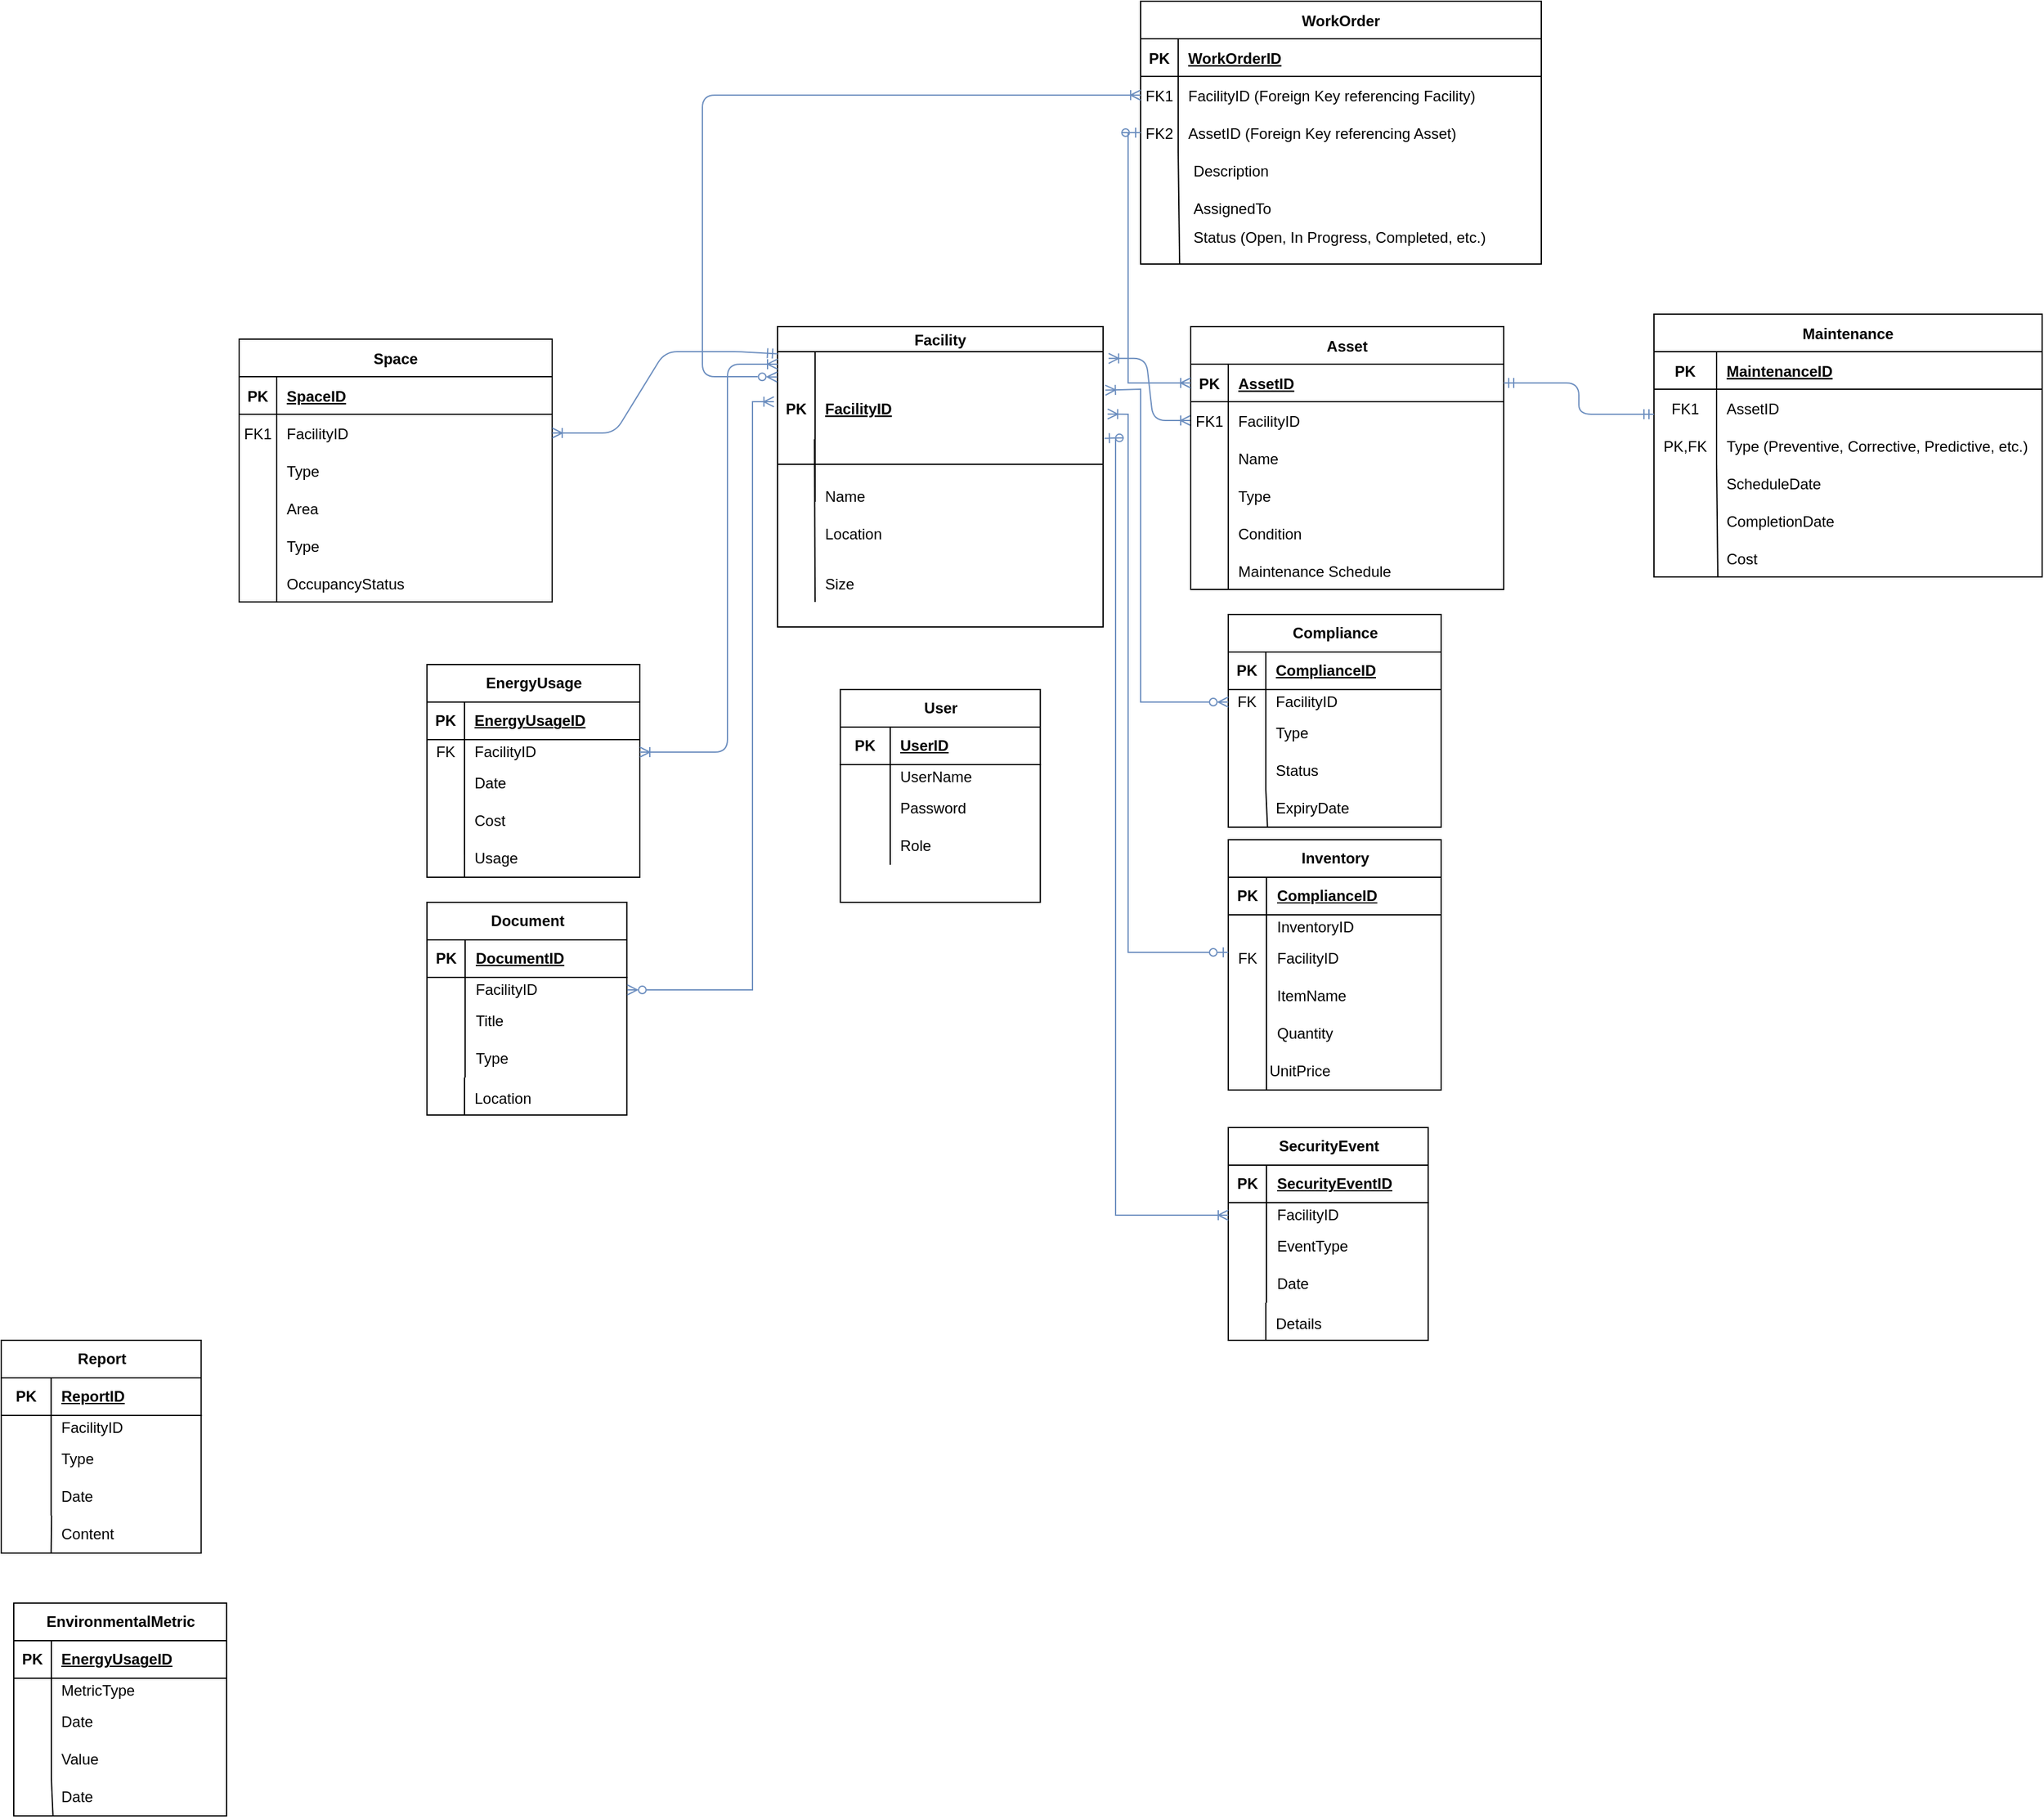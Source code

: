<mxfile version="22.1.3" type="github">
  <diagram id="R2lEEEUBdFMjLlhIrx00" name="Page-1">
    <mxGraphModel dx="1570" dy="1499" grid="1" gridSize="10" guides="1" tooltips="1" connect="1" arrows="1" fold="1" page="1" pageScale="1" pageWidth="850" pageHeight="1100" math="0" shadow="0" extFonts="Permanent Marker^https://fonts.googleapis.com/css?family=Permanent+Marker">
      <root>
        <mxCell id="0" />
        <mxCell id="1" parent="0" />
        <mxCell id="C-vyLk0tnHw3VtMMgP7b-1" value="" style="edgeStyle=entityRelationEdgeStyle;endArrow=ERoneToMany;startArrow=ERoneToMany;endFill=0;startFill=0;exitX=1.017;exitY=0.06;exitDx=0;exitDy=0;exitPerimeter=0;fillColor=#dae8fc;strokeColor=#6c8ebf;" parent="1" source="C-vyLk0tnHw3VtMMgP7b-24" target="C-vyLk0tnHw3VtMMgP7b-6" edge="1">
          <mxGeometry width="100" height="100" relative="1" as="geometry">
            <mxPoint x="340" y="720" as="sourcePoint" />
            <mxPoint x="440" y="620" as="targetPoint" />
            <Array as="points">
              <mxPoint x="400" y="170" />
              <mxPoint x="400" y="170" />
            </Array>
          </mxGeometry>
        </mxCell>
        <mxCell id="C-vyLk0tnHw3VtMMgP7b-2" value="Asset" style="shape=table;startSize=30;container=1;collapsible=1;childLayout=tableLayout;fixedRows=1;rowLines=0;fontStyle=1;align=center;resizeLast=1;" parent="1" vertex="1">
          <mxGeometry x="450" y="120" width="250" height="210" as="geometry" />
        </mxCell>
        <mxCell id="C-vyLk0tnHw3VtMMgP7b-3" value="" style="shape=partialRectangle;collapsible=0;dropTarget=0;pointerEvents=0;fillColor=none;points=[[0,0.5],[1,0.5]];portConstraint=eastwest;top=0;left=0;right=0;bottom=1;" parent="C-vyLk0tnHw3VtMMgP7b-2" vertex="1">
          <mxGeometry y="30" width="250" height="30" as="geometry" />
        </mxCell>
        <mxCell id="C-vyLk0tnHw3VtMMgP7b-4" value="PK" style="shape=partialRectangle;overflow=hidden;connectable=0;fillColor=none;top=0;left=0;bottom=0;right=0;fontStyle=1;" parent="C-vyLk0tnHw3VtMMgP7b-3" vertex="1">
          <mxGeometry width="30" height="30" as="geometry">
            <mxRectangle width="30" height="30" as="alternateBounds" />
          </mxGeometry>
        </mxCell>
        <mxCell id="C-vyLk0tnHw3VtMMgP7b-5" value="AssetID" style="shape=partialRectangle;overflow=hidden;connectable=0;fillColor=none;top=0;left=0;bottom=0;right=0;align=left;spacingLeft=6;fontStyle=5;" parent="C-vyLk0tnHw3VtMMgP7b-3" vertex="1">
          <mxGeometry x="30" width="220" height="30" as="geometry">
            <mxRectangle width="220" height="30" as="alternateBounds" />
          </mxGeometry>
        </mxCell>
        <mxCell id="C-vyLk0tnHw3VtMMgP7b-6" value="" style="shape=partialRectangle;collapsible=0;dropTarget=0;pointerEvents=0;fillColor=none;points=[[0,0.5],[1,0.5]];portConstraint=eastwest;top=0;left=0;right=0;bottom=0;" parent="C-vyLk0tnHw3VtMMgP7b-2" vertex="1">
          <mxGeometry y="60" width="250" height="30" as="geometry" />
        </mxCell>
        <mxCell id="C-vyLk0tnHw3VtMMgP7b-7" value="FK1" style="shape=partialRectangle;overflow=hidden;connectable=0;fillColor=none;top=0;left=0;bottom=0;right=0;" parent="C-vyLk0tnHw3VtMMgP7b-6" vertex="1">
          <mxGeometry width="30" height="30" as="geometry">
            <mxRectangle width="30" height="30" as="alternateBounds" />
          </mxGeometry>
        </mxCell>
        <mxCell id="C-vyLk0tnHw3VtMMgP7b-8" value="FacilityID" style="shape=partialRectangle;overflow=hidden;connectable=0;fillColor=none;top=0;left=0;bottom=0;right=0;align=left;spacingLeft=6;" parent="C-vyLk0tnHw3VtMMgP7b-6" vertex="1">
          <mxGeometry x="30" width="220" height="30" as="geometry">
            <mxRectangle width="220" height="30" as="alternateBounds" />
          </mxGeometry>
        </mxCell>
        <mxCell id="C-vyLk0tnHw3VtMMgP7b-9" value="" style="shape=partialRectangle;collapsible=0;dropTarget=0;pointerEvents=0;fillColor=none;points=[[0,0.5],[1,0.5]];portConstraint=eastwest;top=0;left=0;right=0;bottom=0;" parent="C-vyLk0tnHw3VtMMgP7b-2" vertex="1">
          <mxGeometry y="90" width="250" height="30" as="geometry" />
        </mxCell>
        <mxCell id="C-vyLk0tnHw3VtMMgP7b-10" value="" style="shape=partialRectangle;overflow=hidden;connectable=0;fillColor=none;top=0;left=0;bottom=0;right=0;" parent="C-vyLk0tnHw3VtMMgP7b-9" vertex="1">
          <mxGeometry width="30" height="30" as="geometry">
            <mxRectangle width="30" height="30" as="alternateBounds" />
          </mxGeometry>
        </mxCell>
        <mxCell id="C-vyLk0tnHw3VtMMgP7b-11" value="Name" style="shape=partialRectangle;overflow=hidden;connectable=0;fillColor=none;top=0;left=0;bottom=0;right=0;align=left;spacingLeft=6;" parent="C-vyLk0tnHw3VtMMgP7b-9" vertex="1">
          <mxGeometry x="30" width="220" height="30" as="geometry">
            <mxRectangle width="220" height="30" as="alternateBounds" />
          </mxGeometry>
        </mxCell>
        <mxCell id="C-vyLk0tnHw3VtMMgP7b-23" value="Facility" style="shape=table;startSize=20;container=1;collapsible=1;childLayout=tableLayout;fixedRows=1;rowLines=0;fontStyle=1;align=center;resizeLast=1;" parent="1" vertex="1">
          <mxGeometry x="120" y="120" width="260" height="240" as="geometry" />
        </mxCell>
        <mxCell id="C-vyLk0tnHw3VtMMgP7b-24" value="" style="shape=partialRectangle;collapsible=0;dropTarget=0;pointerEvents=0;fillColor=none;points=[[0,0.5],[1,0.5]];portConstraint=eastwest;top=0;left=0;right=0;bottom=1;" parent="C-vyLk0tnHw3VtMMgP7b-23" vertex="1">
          <mxGeometry y="20" width="260" height="90" as="geometry" />
        </mxCell>
        <mxCell id="C-vyLk0tnHw3VtMMgP7b-25" value="PK" style="shape=partialRectangle;overflow=hidden;connectable=0;fillColor=none;top=0;left=0;bottom=0;right=0;fontStyle=1;" parent="C-vyLk0tnHw3VtMMgP7b-24" vertex="1">
          <mxGeometry width="30" height="90" as="geometry">
            <mxRectangle width="30" height="90" as="alternateBounds" />
          </mxGeometry>
        </mxCell>
        <mxCell id="C-vyLk0tnHw3VtMMgP7b-26" value="FacilityID" style="shape=partialRectangle;overflow=hidden;connectable=0;fillColor=none;top=0;left=0;bottom=0;right=0;align=left;spacingLeft=6;fontStyle=5;" parent="C-vyLk0tnHw3VtMMgP7b-24" vertex="1">
          <mxGeometry x="30" width="230" height="90" as="geometry">
            <mxRectangle width="230" height="90" as="alternateBounds" />
          </mxGeometry>
        </mxCell>
        <mxCell id="C-vyLk0tnHw3VtMMgP7b-27" value="" style="shape=partialRectangle;collapsible=0;dropTarget=0;pointerEvents=0;fillColor=none;points=[[0,0.5],[1,0.5]];portConstraint=eastwest;top=0;left=0;right=0;bottom=0;" parent="C-vyLk0tnHw3VtMMgP7b-23" vertex="1">
          <mxGeometry y="110" width="260" height="30" as="geometry" />
        </mxCell>
        <mxCell id="C-vyLk0tnHw3VtMMgP7b-28" value="" style="shape=partialRectangle;overflow=hidden;connectable=0;fillColor=none;top=0;left=0;bottom=0;right=0;" parent="C-vyLk0tnHw3VtMMgP7b-27" vertex="1">
          <mxGeometry width="30" height="30" as="geometry">
            <mxRectangle width="30" height="30" as="alternateBounds" />
          </mxGeometry>
        </mxCell>
        <mxCell id="C-vyLk0tnHw3VtMMgP7b-29" value="" style="shape=partialRectangle;overflow=hidden;connectable=0;fillColor=none;top=0;left=0;bottom=0;right=0;align=left;spacingLeft=6;" parent="C-vyLk0tnHw3VtMMgP7b-27" vertex="1">
          <mxGeometry x="30" width="230" height="30" as="geometry">
            <mxRectangle width="230" height="30" as="alternateBounds" />
          </mxGeometry>
        </mxCell>
        <mxCell id="hQxpPtHJT12RlVAMDk6g-2" value="Location" style="shape=partialRectangle;overflow=hidden;connectable=0;fillColor=none;top=0;left=0;bottom=0;right=0;align=left;spacingLeft=6;" parent="1" vertex="1">
          <mxGeometry x="150" y="270" width="220" height="30" as="geometry">
            <mxRectangle width="220" height="30" as="alternateBounds" />
          </mxGeometry>
        </mxCell>
        <mxCell id="hQxpPtHJT12RlVAMDk6g-3" value="Size" style="shape=partialRectangle;overflow=hidden;connectable=0;fillColor=none;top=0;left=0;bottom=0;right=0;align=left;spacingLeft=6;" parent="1" vertex="1">
          <mxGeometry x="150" y="310" width="220" height="30" as="geometry">
            <mxRectangle width="220" height="30" as="alternateBounds" />
          </mxGeometry>
        </mxCell>
        <mxCell id="hQxpPtHJT12RlVAMDk6g-4" value="" style="endArrow=none;html=1;rounded=0;" parent="1" edge="1">
          <mxGeometry width="50" height="50" relative="1" as="geometry">
            <mxPoint x="150" y="340" as="sourcePoint" />
            <mxPoint x="149.49" y="210" as="targetPoint" />
          </mxGeometry>
        </mxCell>
        <mxCell id="hQxpPtHJT12RlVAMDk6g-9" value="Type" style="shape=partialRectangle;overflow=hidden;connectable=0;fillColor=none;top=0;left=0;bottom=0;right=0;align=left;spacingLeft=6;" parent="1" vertex="1">
          <mxGeometry x="480" y="240" width="220" height="30" as="geometry">
            <mxRectangle width="220" height="30" as="alternateBounds" />
          </mxGeometry>
        </mxCell>
        <mxCell id="hQxpPtHJT12RlVAMDk6g-10" value="Maintenance Schedule" style="shape=partialRectangle;overflow=hidden;connectable=0;fillColor=none;top=0;left=0;bottom=0;right=0;align=left;spacingLeft=6;" parent="1" vertex="1">
          <mxGeometry x="480" y="300" width="220" height="30" as="geometry">
            <mxRectangle width="220" height="30" as="alternateBounds" />
          </mxGeometry>
        </mxCell>
        <mxCell id="hQxpPtHJT12RlVAMDk6g-11" value="Condition" style="shape=partialRectangle;overflow=hidden;connectable=0;fillColor=none;top=0;left=0;bottom=0;right=0;align=left;spacingLeft=6;" parent="1" vertex="1">
          <mxGeometry x="480" y="270" width="220" height="30" as="geometry">
            <mxRectangle width="220" height="30" as="alternateBounds" />
          </mxGeometry>
        </mxCell>
        <mxCell id="hQxpPtHJT12RlVAMDk6g-12" value="" style="endArrow=none;html=1;rounded=0;" parent="1" edge="1">
          <mxGeometry width="50" height="50" relative="1" as="geometry">
            <mxPoint x="480" y="330" as="sourcePoint" />
            <mxPoint x="480" y="240" as="targetPoint" />
          </mxGeometry>
        </mxCell>
        <mxCell id="hQxpPtHJT12RlVAMDk6g-45" value="" style="group" parent="1" vertex="1" connectable="0">
          <mxGeometry x="820" y="110" width="310" height="210" as="geometry" />
        </mxCell>
        <mxCell id="hQxpPtHJT12RlVAMDk6g-24" value="Maintenance" style="shape=table;startSize=30;container=1;collapsible=1;childLayout=tableLayout;fixedRows=1;rowLines=0;fontStyle=1;align=center;resizeLast=1;" parent="hQxpPtHJT12RlVAMDk6g-45" vertex="1">
          <mxGeometry width="310" height="210" as="geometry" />
        </mxCell>
        <mxCell id="hQxpPtHJT12RlVAMDk6g-25" value="" style="shape=partialRectangle;collapsible=0;dropTarget=0;pointerEvents=0;fillColor=none;points=[[0,0.5],[1,0.5]];portConstraint=eastwest;top=0;left=0;right=0;bottom=1;" parent="hQxpPtHJT12RlVAMDk6g-24" vertex="1">
          <mxGeometry y="30" width="310" height="30" as="geometry" />
        </mxCell>
        <mxCell id="hQxpPtHJT12RlVAMDk6g-26" value="PK" style="shape=partialRectangle;overflow=hidden;connectable=0;fillColor=none;top=0;left=0;bottom=0;right=0;fontStyle=1;" parent="hQxpPtHJT12RlVAMDk6g-25" vertex="1">
          <mxGeometry width="50" height="30" as="geometry">
            <mxRectangle width="50" height="30" as="alternateBounds" />
          </mxGeometry>
        </mxCell>
        <mxCell id="hQxpPtHJT12RlVAMDk6g-27" value="MaintenanceID" style="shape=partialRectangle;overflow=hidden;connectable=0;fillColor=none;top=0;left=0;bottom=0;right=0;align=left;spacingLeft=6;fontStyle=5;" parent="hQxpPtHJT12RlVAMDk6g-25" vertex="1">
          <mxGeometry x="50" width="260" height="30" as="geometry">
            <mxRectangle width="260" height="30" as="alternateBounds" />
          </mxGeometry>
        </mxCell>
        <mxCell id="hQxpPtHJT12RlVAMDk6g-28" value="" style="shape=partialRectangle;collapsible=0;dropTarget=0;pointerEvents=0;fillColor=none;points=[[0,0.5],[1,0.5]];portConstraint=eastwest;top=0;left=0;right=0;bottom=0;" parent="hQxpPtHJT12RlVAMDk6g-24" vertex="1">
          <mxGeometry y="60" width="310" height="30" as="geometry" />
        </mxCell>
        <mxCell id="hQxpPtHJT12RlVAMDk6g-29" value="FK1" style="shape=partialRectangle;overflow=hidden;connectable=0;fillColor=none;top=0;left=0;bottom=0;right=0;" parent="hQxpPtHJT12RlVAMDk6g-28" vertex="1">
          <mxGeometry width="50" height="30" as="geometry">
            <mxRectangle width="50" height="30" as="alternateBounds" />
          </mxGeometry>
        </mxCell>
        <mxCell id="hQxpPtHJT12RlVAMDk6g-30" value="AssetID " style="shape=partialRectangle;overflow=hidden;connectable=0;fillColor=none;top=0;left=0;bottom=0;right=0;align=left;spacingLeft=6;" parent="hQxpPtHJT12RlVAMDk6g-28" vertex="1">
          <mxGeometry x="50" width="260" height="30" as="geometry">
            <mxRectangle width="260" height="30" as="alternateBounds" />
          </mxGeometry>
        </mxCell>
        <mxCell id="hQxpPtHJT12RlVAMDk6g-31" value="" style="shape=partialRectangle;collapsible=0;dropTarget=0;pointerEvents=0;fillColor=none;points=[[0,0.5],[1,0.5]];portConstraint=eastwest;top=0;left=0;right=0;bottom=0;" parent="hQxpPtHJT12RlVAMDk6g-24" vertex="1">
          <mxGeometry y="90" width="310" height="30" as="geometry" />
        </mxCell>
        <mxCell id="hQxpPtHJT12RlVAMDk6g-32" value="PK,FK" style="shape=partialRectangle;overflow=hidden;connectable=0;fillColor=none;top=0;left=0;bottom=0;right=0;" parent="hQxpPtHJT12RlVAMDk6g-31" vertex="1">
          <mxGeometry width="50" height="30" as="geometry">
            <mxRectangle width="50" height="30" as="alternateBounds" />
          </mxGeometry>
        </mxCell>
        <mxCell id="hQxpPtHJT12RlVAMDk6g-33" value="Type (Preventive, Corrective, Predictive, etc.)" style="shape=partialRectangle;overflow=hidden;connectable=0;fillColor=none;top=0;left=0;bottom=0;right=0;align=left;spacingLeft=6;" parent="hQxpPtHJT12RlVAMDk6g-31" vertex="1">
          <mxGeometry x="50" width="260" height="30" as="geometry">
            <mxRectangle width="260" height="30" as="alternateBounds" />
          </mxGeometry>
        </mxCell>
        <mxCell id="hQxpPtHJT12RlVAMDk6g-34" value="" style="shape=partialRectangle;collapsible=0;dropTarget=0;pointerEvents=0;fillColor=none;points=[[0,0.5],[1,0.5]];portConstraint=eastwest;top=0;left=0;right=0;bottom=0;" parent="hQxpPtHJT12RlVAMDk6g-45" vertex="1">
          <mxGeometry x="20" y="120" width="250" height="30" as="geometry" />
        </mxCell>
        <mxCell id="hQxpPtHJT12RlVAMDk6g-35" value="" style="shape=partialRectangle;overflow=hidden;connectable=0;fillColor=none;top=0;left=0;bottom=0;right=0;" parent="hQxpPtHJT12RlVAMDk6g-34" vertex="1">
          <mxGeometry width="30" height="30" as="geometry">
            <mxRectangle width="30" height="30" as="alternateBounds" />
          </mxGeometry>
        </mxCell>
        <mxCell id="hQxpPtHJT12RlVAMDk6g-36" value="ScheduleDate" style="shape=partialRectangle;overflow=hidden;connectable=0;fillColor=none;top=0;left=0;bottom=0;right=0;align=left;spacingLeft=6;" parent="hQxpPtHJT12RlVAMDk6g-34" vertex="1">
          <mxGeometry x="30" width="220" height="30" as="geometry">
            <mxRectangle width="220" height="30" as="alternateBounds" />
          </mxGeometry>
        </mxCell>
        <mxCell id="hQxpPtHJT12RlVAMDk6g-37" value="" style="shape=partialRectangle;collapsible=0;dropTarget=0;pointerEvents=0;fillColor=none;points=[[0,0.5],[1,0.5]];portConstraint=eastwest;top=0;left=0;right=0;bottom=0;" parent="hQxpPtHJT12RlVAMDk6g-45" vertex="1">
          <mxGeometry x="20" y="180" width="250" height="30" as="geometry" />
        </mxCell>
        <mxCell id="hQxpPtHJT12RlVAMDk6g-38" value="" style="shape=partialRectangle;overflow=hidden;connectable=0;fillColor=none;top=0;left=0;bottom=0;right=0;" parent="hQxpPtHJT12RlVAMDk6g-37" vertex="1">
          <mxGeometry width="30" height="30" as="geometry">
            <mxRectangle width="30" height="30" as="alternateBounds" />
          </mxGeometry>
        </mxCell>
        <mxCell id="hQxpPtHJT12RlVAMDk6g-39" value="Cost" style="shape=partialRectangle;overflow=hidden;connectable=0;fillColor=none;top=0;left=0;bottom=0;right=0;align=left;spacingLeft=6;" parent="hQxpPtHJT12RlVAMDk6g-37" vertex="1">
          <mxGeometry x="30" width="220" height="30" as="geometry">
            <mxRectangle width="220" height="30" as="alternateBounds" />
          </mxGeometry>
        </mxCell>
        <mxCell id="hQxpPtHJT12RlVAMDk6g-40" value="" style="shape=partialRectangle;collapsible=0;dropTarget=0;pointerEvents=0;fillColor=none;points=[[0,0.5],[1,0.5]];portConstraint=eastwest;top=0;left=0;right=0;bottom=0;" parent="hQxpPtHJT12RlVAMDk6g-45" vertex="1">
          <mxGeometry x="20" y="150" width="250" height="30" as="geometry" />
        </mxCell>
        <mxCell id="hQxpPtHJT12RlVAMDk6g-41" value="" style="shape=partialRectangle;overflow=hidden;connectable=0;fillColor=none;top=0;left=0;bottom=0;right=0;" parent="hQxpPtHJT12RlVAMDk6g-40" vertex="1">
          <mxGeometry width="30" height="30" as="geometry">
            <mxRectangle width="30" height="30" as="alternateBounds" />
          </mxGeometry>
        </mxCell>
        <mxCell id="hQxpPtHJT12RlVAMDk6g-42" value="CompletionDate" style="shape=partialRectangle;overflow=hidden;connectable=0;fillColor=none;top=0;left=0;bottom=0;right=0;align=left;spacingLeft=6;" parent="hQxpPtHJT12RlVAMDk6g-40" vertex="1">
          <mxGeometry x="30" width="220" height="30" as="geometry">
            <mxRectangle width="220" height="30" as="alternateBounds" />
          </mxGeometry>
        </mxCell>
        <mxCell id="hQxpPtHJT12RlVAMDk6g-44" value="" style="endArrow=none;html=1;rounded=0;exitX=0.124;exitY=1.033;exitDx=0;exitDy=0;exitPerimeter=0;" parent="hQxpPtHJT12RlVAMDk6g-45" edge="1">
          <mxGeometry width="50" height="50" relative="1" as="geometry">
            <mxPoint x="51" y="210.5" as="sourcePoint" />
            <mxPoint x="50" y="119.51" as="targetPoint" />
          </mxGeometry>
        </mxCell>
        <mxCell id="hQxpPtHJT12RlVAMDk6g-47" value="" style="group" parent="1" vertex="1" connectable="0">
          <mxGeometry x="450" y="-140" width="320" height="210" as="geometry" />
        </mxCell>
        <mxCell id="hQxpPtHJT12RlVAMDk6g-58" value="" style="shape=partialRectangle;collapsible=0;dropTarget=0;pointerEvents=0;fillColor=none;points=[[0,0.5],[1,0.5]];portConstraint=eastwest;top=0;left=0;right=0;bottom=0;" parent="hQxpPtHJT12RlVAMDk6g-47" vertex="1">
          <mxGeometry x="-40" y="120" width="285.714" height="30" as="geometry" />
        </mxCell>
        <mxCell id="hQxpPtHJT12RlVAMDk6g-59" value="" style="shape=partialRectangle;overflow=hidden;connectable=0;fillColor=none;top=0;left=0;bottom=0;right=0;" parent="hQxpPtHJT12RlVAMDk6g-58" vertex="1">
          <mxGeometry width="34.286" height="30" as="geometry">
            <mxRectangle width="30" height="30" as="alternateBounds" />
          </mxGeometry>
        </mxCell>
        <mxCell id="hQxpPtHJT12RlVAMDk6g-60" value="Description" style="shape=partialRectangle;overflow=hidden;connectable=0;fillColor=none;top=0;left=0;bottom=0;right=0;align=left;spacingLeft=6;" parent="hQxpPtHJT12RlVAMDk6g-58" vertex="1">
          <mxGeometry x="34.286" width="251.429" height="30" as="geometry">
            <mxRectangle width="220" height="30" as="alternateBounds" />
          </mxGeometry>
        </mxCell>
        <mxCell id="hQxpPtHJT12RlVAMDk6g-61" value="" style="shape=partialRectangle;collapsible=0;dropTarget=0;pointerEvents=0;fillColor=none;points=[[0,0.5],[1,0.5]];portConstraint=eastwest;top=0;left=0;right=0;bottom=0;" parent="hQxpPtHJT12RlVAMDk6g-47" vertex="1">
          <mxGeometry x="-40" y="180" width="285.714" height="30" as="geometry" />
        </mxCell>
        <mxCell id="hQxpPtHJT12RlVAMDk6g-62" value="" style="shape=partialRectangle;overflow=hidden;connectable=0;fillColor=none;top=0;left=0;bottom=0;right=0;" parent="hQxpPtHJT12RlVAMDk6g-61" vertex="1">
          <mxGeometry width="34.286" height="30" as="geometry">
            <mxRectangle width="30" height="30" as="alternateBounds" />
          </mxGeometry>
        </mxCell>
        <mxCell id="hQxpPtHJT12RlVAMDk6g-63" value="Status (Open, In Progress, Completed, etc.)&#xa;&#xa;" style="shape=partialRectangle;overflow=hidden;connectable=0;fillColor=none;top=0;left=0;bottom=0;right=0;align=left;spacingLeft=6;" parent="hQxpPtHJT12RlVAMDk6g-61" vertex="1">
          <mxGeometry x="34.286" width="251.429" height="30" as="geometry">
            <mxRectangle width="220" height="30" as="alternateBounds" />
          </mxGeometry>
        </mxCell>
        <mxCell id="hQxpPtHJT12RlVAMDk6g-64" value="" style="shape=partialRectangle;collapsible=0;dropTarget=0;pointerEvents=0;fillColor=none;points=[[0,0.5],[1,0.5]];portConstraint=eastwest;top=0;left=0;right=0;bottom=0;" parent="hQxpPtHJT12RlVAMDk6g-47" vertex="1">
          <mxGeometry x="-40" y="150" width="285.714" height="30" as="geometry" />
        </mxCell>
        <mxCell id="hQxpPtHJT12RlVAMDk6g-65" value="" style="shape=partialRectangle;overflow=hidden;connectable=0;fillColor=none;top=0;left=0;bottom=0;right=0;" parent="hQxpPtHJT12RlVAMDk6g-64" vertex="1">
          <mxGeometry width="34.286" height="30" as="geometry">
            <mxRectangle width="30" height="30" as="alternateBounds" />
          </mxGeometry>
        </mxCell>
        <mxCell id="hQxpPtHJT12RlVAMDk6g-66" value="AssignedTo" style="shape=partialRectangle;overflow=hidden;connectable=0;fillColor=none;top=0;left=0;bottom=0;right=0;align=left;spacingLeft=6;" parent="hQxpPtHJT12RlVAMDk6g-64" vertex="1">
          <mxGeometry x="34.286" width="251.429" height="30" as="geometry">
            <mxRectangle width="220" height="30" as="alternateBounds" />
          </mxGeometry>
        </mxCell>
        <mxCell id="hQxpPtHJT12RlVAMDk6g-67" value="" style="endArrow=none;html=1;rounded=0;exitX=0.124;exitY=1.033;exitDx=0;exitDy=0;exitPerimeter=0;" parent="hQxpPtHJT12RlVAMDk6g-47" edge="1">
          <mxGeometry width="50" height="50" relative="1" as="geometry">
            <mxPoint x="-8.861" y="210.5" as="sourcePoint" />
            <mxPoint x="-10.004" y="119.51" as="targetPoint" />
          </mxGeometry>
        </mxCell>
        <mxCell id="hQxpPtHJT12RlVAMDk6g-48" value="WorkOrder" style="shape=table;startSize=30;container=1;collapsible=1;childLayout=tableLayout;fixedRows=1;rowLines=0;fontStyle=1;align=center;resizeLast=1;" parent="hQxpPtHJT12RlVAMDk6g-47" vertex="1">
          <mxGeometry x="-40.0" width="320" height="210" as="geometry" />
        </mxCell>
        <mxCell id="hQxpPtHJT12RlVAMDk6g-49" value="" style="shape=partialRectangle;collapsible=0;dropTarget=0;pointerEvents=0;fillColor=none;points=[[0,0.5],[1,0.5]];portConstraint=eastwest;top=0;left=0;right=0;bottom=1;" parent="hQxpPtHJT12RlVAMDk6g-48" vertex="1">
          <mxGeometry y="30" width="320" height="30" as="geometry" />
        </mxCell>
        <mxCell id="hQxpPtHJT12RlVAMDk6g-50" value="PK" style="shape=partialRectangle;overflow=hidden;connectable=0;fillColor=none;top=0;left=0;bottom=0;right=0;fontStyle=1;" parent="hQxpPtHJT12RlVAMDk6g-49" vertex="1">
          <mxGeometry width="30" height="30" as="geometry">
            <mxRectangle width="30" height="30" as="alternateBounds" />
          </mxGeometry>
        </mxCell>
        <mxCell id="hQxpPtHJT12RlVAMDk6g-51" value="WorkOrderID" style="shape=partialRectangle;overflow=hidden;connectable=0;fillColor=none;top=0;left=0;bottom=0;right=0;align=left;spacingLeft=6;fontStyle=5;" parent="hQxpPtHJT12RlVAMDk6g-49" vertex="1">
          <mxGeometry x="30" width="290" height="30" as="geometry">
            <mxRectangle width="290" height="30" as="alternateBounds" />
          </mxGeometry>
        </mxCell>
        <mxCell id="hQxpPtHJT12RlVAMDk6g-52" value="" style="shape=partialRectangle;collapsible=0;dropTarget=0;pointerEvents=0;fillColor=none;points=[[0,0.5],[1,0.5]];portConstraint=eastwest;top=0;left=0;right=0;bottom=0;" parent="hQxpPtHJT12RlVAMDk6g-48" vertex="1">
          <mxGeometry y="60" width="320" height="30" as="geometry" />
        </mxCell>
        <mxCell id="hQxpPtHJT12RlVAMDk6g-53" value="FK1" style="shape=partialRectangle;overflow=hidden;connectable=0;fillColor=none;top=0;left=0;bottom=0;right=0;" parent="hQxpPtHJT12RlVAMDk6g-52" vertex="1">
          <mxGeometry width="30" height="30" as="geometry">
            <mxRectangle width="30" height="30" as="alternateBounds" />
          </mxGeometry>
        </mxCell>
        <mxCell id="hQxpPtHJT12RlVAMDk6g-54" value="FacilityID (Foreign Key referencing Facility)" style="shape=partialRectangle;overflow=hidden;connectable=0;fillColor=none;top=0;left=0;bottom=0;right=0;align=left;spacingLeft=6;" parent="hQxpPtHJT12RlVAMDk6g-52" vertex="1">
          <mxGeometry x="30" width="290" height="30" as="geometry">
            <mxRectangle width="290" height="30" as="alternateBounds" />
          </mxGeometry>
        </mxCell>
        <mxCell id="hQxpPtHJT12RlVAMDk6g-55" value="" style="shape=partialRectangle;collapsible=0;dropTarget=0;pointerEvents=0;fillColor=none;points=[[0,0.5],[1,0.5]];portConstraint=eastwest;top=0;left=0;right=0;bottom=0;" parent="hQxpPtHJT12RlVAMDk6g-48" vertex="1">
          <mxGeometry y="90" width="320" height="30" as="geometry" />
        </mxCell>
        <mxCell id="hQxpPtHJT12RlVAMDk6g-56" value="FK2" style="shape=partialRectangle;overflow=hidden;connectable=0;fillColor=none;top=0;left=0;bottom=0;right=0;" parent="hQxpPtHJT12RlVAMDk6g-55" vertex="1">
          <mxGeometry width="30" height="30" as="geometry">
            <mxRectangle width="30" height="30" as="alternateBounds" />
          </mxGeometry>
        </mxCell>
        <mxCell id="hQxpPtHJT12RlVAMDk6g-57" value=" AssetID (Foreign Key referencing Asset)" style="shape=partialRectangle;overflow=hidden;connectable=0;fillColor=none;top=0;left=0;bottom=0;right=0;align=left;spacingLeft=6;" parent="hQxpPtHJT12RlVAMDk6g-55" vertex="1">
          <mxGeometry x="30" width="290" height="30" as="geometry">
            <mxRectangle width="290" height="30" as="alternateBounds" />
          </mxGeometry>
        </mxCell>
        <mxCell id="hQxpPtHJT12RlVAMDk6g-136" value="" style="group" parent="1" vertex="1" connectable="0">
          <mxGeometry x="-160" y="390" width="191" height="170" as="geometry" />
        </mxCell>
        <mxCell id="hQxpPtHJT12RlVAMDk6g-118" value="EnergyUsage" style="shape=table;startSize=30;container=1;collapsible=1;childLayout=tableLayout;fixedRows=1;rowLines=0;fontStyle=1;align=center;resizeLast=1;html=1;" parent="hQxpPtHJT12RlVAMDk6g-136" vertex="1">
          <mxGeometry width="170" height="170" as="geometry">
            <mxRectangle x="810" y="390" width="70" height="30" as="alternateBounds" />
          </mxGeometry>
        </mxCell>
        <mxCell id="hQxpPtHJT12RlVAMDk6g-119" value="" style="shape=tableRow;horizontal=0;startSize=0;swimlaneHead=0;swimlaneBody=0;fillColor=none;collapsible=0;dropTarget=0;points=[[0,0.5],[1,0.5]];portConstraint=eastwest;top=0;left=0;right=0;bottom=1;" parent="hQxpPtHJT12RlVAMDk6g-118" vertex="1">
          <mxGeometry y="30" width="170" height="30" as="geometry" />
        </mxCell>
        <mxCell id="hQxpPtHJT12RlVAMDk6g-120" value="PK" style="shape=partialRectangle;connectable=0;fillColor=none;top=0;left=0;bottom=0;right=0;fontStyle=1;overflow=hidden;whiteSpace=wrap;html=1;" parent="hQxpPtHJT12RlVAMDk6g-119" vertex="1">
          <mxGeometry width="30" height="30" as="geometry">
            <mxRectangle width="30" height="30" as="alternateBounds" />
          </mxGeometry>
        </mxCell>
        <mxCell id="hQxpPtHJT12RlVAMDk6g-121" value="EnergyUsageID " style="shape=partialRectangle;connectable=0;fillColor=none;top=0;left=0;bottom=0;right=0;align=left;spacingLeft=6;fontStyle=5;overflow=hidden;whiteSpace=wrap;html=1;" parent="hQxpPtHJT12RlVAMDk6g-119" vertex="1">
          <mxGeometry x="30" width="140" height="30" as="geometry">
            <mxRectangle width="140" height="30" as="alternateBounds" />
          </mxGeometry>
        </mxCell>
        <mxCell id="hQxpPtHJT12RlVAMDk6g-122" value="" style="shape=tableRow;horizontal=0;startSize=0;swimlaneHead=0;swimlaneBody=0;fillColor=none;collapsible=0;dropTarget=0;points=[[0,0.5],[1,0.5]];portConstraint=eastwest;top=0;left=0;right=0;bottom=0;" parent="hQxpPtHJT12RlVAMDk6g-118" vertex="1">
          <mxGeometry y="60" width="170" height="20" as="geometry" />
        </mxCell>
        <mxCell id="hQxpPtHJT12RlVAMDk6g-123" value="FK" style="shape=partialRectangle;connectable=0;fillColor=none;top=0;left=0;bottom=0;right=0;editable=1;overflow=hidden;whiteSpace=wrap;html=1;" parent="hQxpPtHJT12RlVAMDk6g-122" vertex="1">
          <mxGeometry width="30" height="20" as="geometry">
            <mxRectangle width="30" height="20" as="alternateBounds" />
          </mxGeometry>
        </mxCell>
        <mxCell id="hQxpPtHJT12RlVAMDk6g-124" value="FacilityID " style="shape=partialRectangle;connectable=0;fillColor=none;top=0;left=0;bottom=0;right=0;align=left;spacingLeft=6;overflow=hidden;whiteSpace=wrap;html=1;" parent="hQxpPtHJT12RlVAMDk6g-122" vertex="1">
          <mxGeometry x="30" width="140" height="20" as="geometry">
            <mxRectangle width="140" height="20" as="alternateBounds" />
          </mxGeometry>
        </mxCell>
        <mxCell id="hQxpPtHJT12RlVAMDk6g-125" value="" style="shape=tableRow;horizontal=0;startSize=0;swimlaneHead=0;swimlaneBody=0;fillColor=none;collapsible=0;dropTarget=0;points=[[0,0.5],[1,0.5]];portConstraint=eastwest;top=0;left=0;right=0;bottom=0;" parent="hQxpPtHJT12RlVAMDk6g-118" vertex="1">
          <mxGeometry y="80" width="170" height="30" as="geometry" />
        </mxCell>
        <mxCell id="hQxpPtHJT12RlVAMDk6g-126" value="" style="shape=partialRectangle;connectable=0;fillColor=none;top=0;left=0;bottom=0;right=0;editable=1;overflow=hidden;whiteSpace=wrap;html=1;" parent="hQxpPtHJT12RlVAMDk6g-125" vertex="1">
          <mxGeometry width="30" height="30" as="geometry">
            <mxRectangle width="30" height="30" as="alternateBounds" />
          </mxGeometry>
        </mxCell>
        <mxCell id="hQxpPtHJT12RlVAMDk6g-127" value="Date" style="shape=partialRectangle;connectable=0;fillColor=none;top=0;left=0;bottom=0;right=0;align=left;spacingLeft=6;overflow=hidden;whiteSpace=wrap;html=1;" parent="hQxpPtHJT12RlVAMDk6g-125" vertex="1">
          <mxGeometry x="30" width="140" height="30" as="geometry">
            <mxRectangle width="140" height="30" as="alternateBounds" />
          </mxGeometry>
        </mxCell>
        <mxCell id="hQxpPtHJT12RlVAMDk6g-128" value="" style="shape=tableRow;horizontal=0;startSize=0;swimlaneHead=0;swimlaneBody=0;fillColor=none;collapsible=0;dropTarget=0;points=[[0,0.5],[1,0.5]];portConstraint=eastwest;top=0;left=0;right=0;bottom=0;" parent="hQxpPtHJT12RlVAMDk6g-118" vertex="1">
          <mxGeometry y="110" width="170" height="30" as="geometry" />
        </mxCell>
        <mxCell id="hQxpPtHJT12RlVAMDk6g-129" value="" style="shape=partialRectangle;connectable=0;fillColor=none;top=0;left=0;bottom=0;right=0;editable=1;overflow=hidden;whiteSpace=wrap;html=1;" parent="hQxpPtHJT12RlVAMDk6g-128" vertex="1">
          <mxGeometry width="30" height="30" as="geometry">
            <mxRectangle width="30" height="30" as="alternateBounds" />
          </mxGeometry>
        </mxCell>
        <mxCell id="hQxpPtHJT12RlVAMDk6g-130" value="Cost" style="shape=partialRectangle;connectable=0;fillColor=none;top=0;left=0;bottom=0;right=0;align=left;spacingLeft=6;overflow=hidden;whiteSpace=wrap;html=1;" parent="hQxpPtHJT12RlVAMDk6g-128" vertex="1">
          <mxGeometry x="30" width="140" height="30" as="geometry">
            <mxRectangle width="140" height="30" as="alternateBounds" />
          </mxGeometry>
        </mxCell>
        <mxCell id="hQxpPtHJT12RlVAMDk6g-131" value="" style="endArrow=none;html=1;rounded=0;entryX=0.166;entryY=0.999;entryDx=0;entryDy=0;entryPerimeter=0;" parent="hQxpPtHJT12RlVAMDk6g-136" target="hQxpPtHJT12RlVAMDk6g-133" edge="1">
          <mxGeometry relative="1" as="geometry">
            <mxPoint x="30" y="140" as="sourcePoint" />
            <mxPoint x="30" y="200" as="targetPoint" />
          </mxGeometry>
        </mxCell>
        <mxCell id="hQxpPtHJT12RlVAMDk6g-133" value="" style="shape=tableRow;horizontal=0;startSize=0;swimlaneHead=0;swimlaneBody=0;fillColor=none;collapsible=0;dropTarget=0;points=[[0,0.5],[1,0.5]];portConstraint=eastwest;top=0;left=0;right=0;bottom=0;" parent="hQxpPtHJT12RlVAMDk6g-136" vertex="1">
          <mxGeometry y="140" width="181" height="30" as="geometry" />
        </mxCell>
        <mxCell id="hQxpPtHJT12RlVAMDk6g-135" value="Usage" style="shape=partialRectangle;connectable=0;fillColor=none;top=0;left=0;bottom=0;right=0;align=left;spacingLeft=6;overflow=hidden;whiteSpace=wrap;html=1;" parent="hQxpPtHJT12RlVAMDk6g-136" vertex="1">
          <mxGeometry x="30" y="140" width="151" height="30" as="geometry">
            <mxRectangle width="151" height="30" as="alternateBounds" />
          </mxGeometry>
        </mxCell>
        <mxCell id="hQxpPtHJT12RlVAMDk6g-134" value="" style="shape=partialRectangle;connectable=0;fillColor=none;top=0;left=0;bottom=0;right=0;editable=1;overflow=hidden;whiteSpace=wrap;html=1;" parent="hQxpPtHJT12RlVAMDk6g-136" vertex="1">
          <mxGeometry y="140" width="30" height="30" as="geometry">
            <mxRectangle width="30" height="30" as="alternateBounds" />
          </mxGeometry>
        </mxCell>
        <mxCell id="hQxpPtHJT12RlVAMDk6g-155" value="" style="group" parent="1" vertex="1" connectable="0">
          <mxGeometry x="480" y="350" width="181" height="170" as="geometry" />
        </mxCell>
        <mxCell id="hQxpPtHJT12RlVAMDk6g-156" value="Compliance" style="shape=table;startSize=30;container=1;collapsible=1;childLayout=tableLayout;fixedRows=1;rowLines=0;fontStyle=1;align=center;resizeLast=1;html=1;" parent="hQxpPtHJT12RlVAMDk6g-155" vertex="1">
          <mxGeometry width="170" height="170" as="geometry">
            <mxRectangle x="810" y="390" width="70" height="30" as="alternateBounds" />
          </mxGeometry>
        </mxCell>
        <mxCell id="hQxpPtHJT12RlVAMDk6g-157" value="" style="shape=tableRow;horizontal=0;startSize=0;swimlaneHead=0;swimlaneBody=0;fillColor=none;collapsible=0;dropTarget=0;points=[[0,0.5],[1,0.5]];portConstraint=eastwest;top=0;left=0;right=0;bottom=1;" parent="hQxpPtHJT12RlVAMDk6g-156" vertex="1">
          <mxGeometry y="30" width="170" height="30" as="geometry" />
        </mxCell>
        <mxCell id="hQxpPtHJT12RlVAMDk6g-158" value="PK" style="shape=partialRectangle;connectable=0;fillColor=none;top=0;left=0;bottom=0;right=0;fontStyle=1;overflow=hidden;whiteSpace=wrap;html=1;" parent="hQxpPtHJT12RlVAMDk6g-157" vertex="1">
          <mxGeometry width="30" height="30" as="geometry">
            <mxRectangle width="30" height="30" as="alternateBounds" />
          </mxGeometry>
        </mxCell>
        <mxCell id="hQxpPtHJT12RlVAMDk6g-159" value="ComplianceID " style="shape=partialRectangle;connectable=0;fillColor=none;top=0;left=0;bottom=0;right=0;align=left;spacingLeft=6;fontStyle=5;overflow=hidden;whiteSpace=wrap;html=1;" parent="hQxpPtHJT12RlVAMDk6g-157" vertex="1">
          <mxGeometry x="30" width="140" height="30" as="geometry">
            <mxRectangle width="140" height="30" as="alternateBounds" />
          </mxGeometry>
        </mxCell>
        <mxCell id="hQxpPtHJT12RlVAMDk6g-160" value="" style="shape=tableRow;horizontal=0;startSize=0;swimlaneHead=0;swimlaneBody=0;fillColor=none;collapsible=0;dropTarget=0;points=[[0,0.5],[1,0.5]];portConstraint=eastwest;top=0;left=0;right=0;bottom=0;" parent="hQxpPtHJT12RlVAMDk6g-156" vertex="1">
          <mxGeometry y="60" width="170" height="20" as="geometry" />
        </mxCell>
        <mxCell id="hQxpPtHJT12RlVAMDk6g-161" value="FK" style="shape=partialRectangle;connectable=0;fillColor=none;top=0;left=0;bottom=0;right=0;editable=1;overflow=hidden;whiteSpace=wrap;html=1;" parent="hQxpPtHJT12RlVAMDk6g-160" vertex="1">
          <mxGeometry width="30" height="20" as="geometry">
            <mxRectangle width="30" height="20" as="alternateBounds" />
          </mxGeometry>
        </mxCell>
        <mxCell id="hQxpPtHJT12RlVAMDk6g-162" value="FacilityID " style="shape=partialRectangle;connectable=0;fillColor=none;top=0;left=0;bottom=0;right=0;align=left;spacingLeft=6;overflow=hidden;whiteSpace=wrap;html=1;" parent="hQxpPtHJT12RlVAMDk6g-160" vertex="1">
          <mxGeometry x="30" width="140" height="20" as="geometry">
            <mxRectangle width="140" height="20" as="alternateBounds" />
          </mxGeometry>
        </mxCell>
        <mxCell id="hQxpPtHJT12RlVAMDk6g-163" value="" style="shape=tableRow;horizontal=0;startSize=0;swimlaneHead=0;swimlaneBody=0;fillColor=none;collapsible=0;dropTarget=0;points=[[0,0.5],[1,0.5]];portConstraint=eastwest;top=0;left=0;right=0;bottom=0;" parent="hQxpPtHJT12RlVAMDk6g-156" vertex="1">
          <mxGeometry y="80" width="170" height="30" as="geometry" />
        </mxCell>
        <mxCell id="hQxpPtHJT12RlVAMDk6g-164" value="" style="shape=partialRectangle;connectable=0;fillColor=none;top=0;left=0;bottom=0;right=0;editable=1;overflow=hidden;whiteSpace=wrap;html=1;" parent="hQxpPtHJT12RlVAMDk6g-163" vertex="1">
          <mxGeometry width="30" height="30" as="geometry">
            <mxRectangle width="30" height="30" as="alternateBounds" />
          </mxGeometry>
        </mxCell>
        <mxCell id="hQxpPtHJT12RlVAMDk6g-165" value="Type" style="shape=partialRectangle;connectable=0;fillColor=none;top=0;left=0;bottom=0;right=0;align=left;spacingLeft=6;overflow=hidden;whiteSpace=wrap;html=1;" parent="hQxpPtHJT12RlVAMDk6g-163" vertex="1">
          <mxGeometry x="30" width="140" height="30" as="geometry">
            <mxRectangle width="140" height="30" as="alternateBounds" />
          </mxGeometry>
        </mxCell>
        <mxCell id="hQxpPtHJT12RlVAMDk6g-166" value="" style="shape=tableRow;horizontal=0;startSize=0;swimlaneHead=0;swimlaneBody=0;fillColor=none;collapsible=0;dropTarget=0;points=[[0,0.5],[1,0.5]];portConstraint=eastwest;top=0;left=0;right=0;bottom=0;" parent="hQxpPtHJT12RlVAMDk6g-156" vertex="1">
          <mxGeometry y="110" width="170" height="30" as="geometry" />
        </mxCell>
        <mxCell id="hQxpPtHJT12RlVAMDk6g-167" value="" style="shape=partialRectangle;connectable=0;fillColor=none;top=0;left=0;bottom=0;right=0;editable=1;overflow=hidden;whiteSpace=wrap;html=1;" parent="hQxpPtHJT12RlVAMDk6g-166" vertex="1">
          <mxGeometry width="30" height="30" as="geometry">
            <mxRectangle width="30" height="30" as="alternateBounds" />
          </mxGeometry>
        </mxCell>
        <mxCell id="hQxpPtHJT12RlVAMDk6g-168" value="Status" style="shape=partialRectangle;connectable=0;fillColor=none;top=0;left=0;bottom=0;right=0;align=left;spacingLeft=6;overflow=hidden;whiteSpace=wrap;html=1;" parent="hQxpPtHJT12RlVAMDk6g-166" vertex="1">
          <mxGeometry x="30" width="140" height="30" as="geometry">
            <mxRectangle width="140" height="30" as="alternateBounds" />
          </mxGeometry>
        </mxCell>
        <mxCell id="hQxpPtHJT12RlVAMDk6g-169" value="" style="endArrow=none;html=1;rounded=0;entryX=0.173;entryY=0.989;entryDx=0;entryDy=0;entryPerimeter=0;" parent="hQxpPtHJT12RlVAMDk6g-155" target="hQxpPtHJT12RlVAMDk6g-170" edge="1">
          <mxGeometry relative="1" as="geometry">
            <mxPoint x="30" y="140" as="sourcePoint" />
            <mxPoint x="30" y="200" as="targetPoint" />
          </mxGeometry>
        </mxCell>
        <mxCell id="hQxpPtHJT12RlVAMDk6g-170" value="" style="shape=tableRow;horizontal=0;startSize=0;swimlaneHead=0;swimlaneBody=0;fillColor=none;collapsible=0;dropTarget=0;points=[[0,0.5],[1,0.5]];portConstraint=eastwest;top=0;left=0;right=0;bottom=0;" parent="hQxpPtHJT12RlVAMDk6g-155" vertex="1">
          <mxGeometry y="140" width="181" height="30" as="geometry" />
        </mxCell>
        <mxCell id="hQxpPtHJT12RlVAMDk6g-171" value="" style="shape=partialRectangle;connectable=0;fillColor=none;top=0;left=0;bottom=0;right=0;editable=1;overflow=hidden;whiteSpace=wrap;html=1;" parent="hQxpPtHJT12RlVAMDk6g-170" vertex="1">
          <mxGeometry width="30" height="30" as="geometry">
            <mxRectangle width="30" height="30" as="alternateBounds" />
          </mxGeometry>
        </mxCell>
        <mxCell id="hQxpPtHJT12RlVAMDk6g-172" value="ExpiryDate" style="shape=partialRectangle;connectable=0;fillColor=none;top=0;left=0;bottom=0;right=0;align=left;spacingLeft=6;overflow=hidden;whiteSpace=wrap;html=1;" parent="hQxpPtHJT12RlVAMDk6g-170" vertex="1">
          <mxGeometry x="30" width="151" height="30" as="geometry">
            <mxRectangle width="151" height="30" as="alternateBounds" />
          </mxGeometry>
        </mxCell>
        <mxCell id="hQxpPtHJT12RlVAMDk6g-173" value="" style="group" parent="1" vertex="1" connectable="0">
          <mxGeometry x="480" y="530" width="181" height="200" as="geometry" />
        </mxCell>
        <mxCell id="hQxpPtHJT12RlVAMDk6g-174" value="Inventory" style="shape=table;startSize=30;container=1;collapsible=1;childLayout=tableLayout;fixedRows=1;rowLines=0;fontStyle=1;align=center;resizeLast=1;html=1;" parent="hQxpPtHJT12RlVAMDk6g-173" vertex="1">
          <mxGeometry width="170" height="200" as="geometry">
            <mxRectangle x="810" y="390" width="70" height="30" as="alternateBounds" />
          </mxGeometry>
        </mxCell>
        <mxCell id="hQxpPtHJT12RlVAMDk6g-175" value="" style="shape=tableRow;horizontal=0;startSize=0;swimlaneHead=0;swimlaneBody=0;fillColor=none;collapsible=0;dropTarget=0;points=[[0,0.5],[1,0.5]];portConstraint=eastwest;top=0;left=0;right=0;bottom=1;" parent="hQxpPtHJT12RlVAMDk6g-174" vertex="1">
          <mxGeometry y="30" width="170" height="30" as="geometry" />
        </mxCell>
        <mxCell id="hQxpPtHJT12RlVAMDk6g-176" value="PK" style="shape=partialRectangle;connectable=0;fillColor=none;top=0;left=0;bottom=0;right=0;fontStyle=1;overflow=hidden;whiteSpace=wrap;html=1;" parent="hQxpPtHJT12RlVAMDk6g-175" vertex="1">
          <mxGeometry width="30.5" height="30" as="geometry">
            <mxRectangle width="30.5" height="30" as="alternateBounds" />
          </mxGeometry>
        </mxCell>
        <mxCell id="hQxpPtHJT12RlVAMDk6g-177" value="ComplianceID " style="shape=partialRectangle;connectable=0;fillColor=none;top=0;left=0;bottom=0;right=0;align=left;spacingLeft=6;fontStyle=5;overflow=hidden;whiteSpace=wrap;html=1;" parent="hQxpPtHJT12RlVAMDk6g-175" vertex="1">
          <mxGeometry x="30.5" width="139.5" height="30" as="geometry">
            <mxRectangle width="139.5" height="30" as="alternateBounds" />
          </mxGeometry>
        </mxCell>
        <mxCell id="hQxpPtHJT12RlVAMDk6g-178" value="" style="shape=tableRow;horizontal=0;startSize=0;swimlaneHead=0;swimlaneBody=0;fillColor=none;collapsible=0;dropTarget=0;points=[[0,0.5],[1,0.5]];portConstraint=eastwest;top=0;left=0;right=0;bottom=0;" parent="hQxpPtHJT12RlVAMDk6g-174" vertex="1">
          <mxGeometry y="60" width="170" height="20" as="geometry" />
        </mxCell>
        <mxCell id="hQxpPtHJT12RlVAMDk6g-179" value="" style="shape=partialRectangle;connectable=0;fillColor=none;top=0;left=0;bottom=0;right=0;editable=1;overflow=hidden;whiteSpace=wrap;html=1;" parent="hQxpPtHJT12RlVAMDk6g-178" vertex="1">
          <mxGeometry width="30.5" height="20" as="geometry">
            <mxRectangle width="30.5" height="20" as="alternateBounds" />
          </mxGeometry>
        </mxCell>
        <mxCell id="hQxpPtHJT12RlVAMDk6g-180" value="InventoryID " style="shape=partialRectangle;connectable=0;fillColor=none;top=0;left=0;bottom=0;right=0;align=left;spacingLeft=6;overflow=hidden;whiteSpace=wrap;html=1;" parent="hQxpPtHJT12RlVAMDk6g-178" vertex="1">
          <mxGeometry x="30.5" width="139.5" height="20" as="geometry">
            <mxRectangle width="139.5" height="20" as="alternateBounds" />
          </mxGeometry>
        </mxCell>
        <mxCell id="hQxpPtHJT12RlVAMDk6g-181" value="" style="shape=tableRow;horizontal=0;startSize=0;swimlaneHead=0;swimlaneBody=0;fillColor=none;collapsible=0;dropTarget=0;points=[[0,0.5],[1,0.5]];portConstraint=eastwest;top=0;left=0;right=0;bottom=0;" parent="hQxpPtHJT12RlVAMDk6g-174" vertex="1">
          <mxGeometry y="80" width="170" height="30" as="geometry" />
        </mxCell>
        <mxCell id="hQxpPtHJT12RlVAMDk6g-182" value="FK" style="shape=partialRectangle;connectable=0;fillColor=none;top=0;left=0;bottom=0;right=0;editable=1;overflow=hidden;whiteSpace=wrap;html=1;" parent="hQxpPtHJT12RlVAMDk6g-181" vertex="1">
          <mxGeometry width="30.5" height="30" as="geometry">
            <mxRectangle width="30.5" height="30" as="alternateBounds" />
          </mxGeometry>
        </mxCell>
        <mxCell id="hQxpPtHJT12RlVAMDk6g-183" value="FacilityID " style="shape=partialRectangle;connectable=0;fillColor=none;top=0;left=0;bottom=0;right=0;align=left;spacingLeft=6;overflow=hidden;whiteSpace=wrap;html=1;" parent="hQxpPtHJT12RlVAMDk6g-181" vertex="1">
          <mxGeometry x="30.5" width="139.5" height="30" as="geometry">
            <mxRectangle width="139.5" height="30" as="alternateBounds" />
          </mxGeometry>
        </mxCell>
        <mxCell id="hQxpPtHJT12RlVAMDk6g-184" value="" style="shape=tableRow;horizontal=0;startSize=0;swimlaneHead=0;swimlaneBody=0;fillColor=none;collapsible=0;dropTarget=0;points=[[0,0.5],[1,0.5]];portConstraint=eastwest;top=0;left=0;right=0;bottom=0;" parent="hQxpPtHJT12RlVAMDk6g-174" vertex="1">
          <mxGeometry y="110" width="170" height="30" as="geometry" />
        </mxCell>
        <mxCell id="hQxpPtHJT12RlVAMDk6g-185" value="" style="shape=partialRectangle;connectable=0;fillColor=none;top=0;left=0;bottom=0;right=0;editable=1;overflow=hidden;whiteSpace=wrap;html=1;" parent="hQxpPtHJT12RlVAMDk6g-184" vertex="1">
          <mxGeometry width="30.5" height="30" as="geometry">
            <mxRectangle width="30.5" height="30" as="alternateBounds" />
          </mxGeometry>
        </mxCell>
        <mxCell id="hQxpPtHJT12RlVAMDk6g-186" value="ItemName" style="shape=partialRectangle;connectable=0;fillColor=none;top=0;left=0;bottom=0;right=0;align=left;spacingLeft=6;overflow=hidden;whiteSpace=wrap;html=1;" parent="hQxpPtHJT12RlVAMDk6g-184" vertex="1">
          <mxGeometry x="30.5" width="139.5" height="30" as="geometry">
            <mxRectangle width="139.5" height="30" as="alternateBounds" />
          </mxGeometry>
        </mxCell>
        <mxCell id="hQxpPtHJT12RlVAMDk6g-188" value="" style="shape=tableRow;horizontal=0;startSize=0;swimlaneHead=0;swimlaneBody=0;fillColor=none;collapsible=0;dropTarget=0;points=[[0,0.5],[1,0.5]];portConstraint=eastwest;top=0;left=0;right=0;bottom=0;" parent="hQxpPtHJT12RlVAMDk6g-173" vertex="1">
          <mxGeometry y="140" width="181" height="30" as="geometry" />
        </mxCell>
        <mxCell id="hQxpPtHJT12RlVAMDk6g-192" value="" style="endArrow=none;html=1;rounded=0;" parent="hQxpPtHJT12RlVAMDk6g-173" edge="1">
          <mxGeometry relative="1" as="geometry">
            <mxPoint x="30.5" y="170" as="sourcePoint" />
            <mxPoint x="30.5" y="200" as="targetPoint" />
          </mxGeometry>
        </mxCell>
        <mxCell id="hQxpPtHJT12RlVAMDk6g-189" value="" style="shape=partialRectangle;connectable=0;fillColor=none;top=0;left=0;bottom=0;right=0;editable=1;overflow=hidden;whiteSpace=wrap;html=1;" parent="hQxpPtHJT12RlVAMDk6g-173" vertex="1">
          <mxGeometry x="10.5" y="140" width="30" height="30" as="geometry">
            <mxRectangle width="30" height="30" as="alternateBounds" />
          </mxGeometry>
        </mxCell>
        <mxCell id="hQxpPtHJT12RlVAMDk6g-187" value="" style="endArrow=none;html=1;rounded=0;" parent="hQxpPtHJT12RlVAMDk6g-173" edge="1">
          <mxGeometry relative="1" as="geometry">
            <mxPoint x="30.5" y="140" as="sourcePoint" />
            <mxPoint x="30.5" y="170" as="targetPoint" />
          </mxGeometry>
        </mxCell>
        <mxCell id="hQxpPtHJT12RlVAMDk6g-190" value="Quantity" style="shape=partialRectangle;connectable=0;fillColor=none;top=0;left=0;bottom=0;right=0;align=left;spacingLeft=6;overflow=hidden;whiteSpace=wrap;html=1;" parent="hQxpPtHJT12RlVAMDk6g-173" vertex="1">
          <mxGeometry x="30.5" y="140" width="131" height="30" as="geometry">
            <mxRectangle width="151" height="30" as="alternateBounds" />
          </mxGeometry>
        </mxCell>
        <mxCell id="hQxpPtHJT12RlVAMDk6g-193" value="UnitPrice" style="shape=partialRectangle;connectable=0;fillColor=none;top=0;left=0;bottom=0;right=0;align=left;spacingLeft=6;overflow=hidden;whiteSpace=wrap;html=1;" parent="hQxpPtHJT12RlVAMDk6g-173" vertex="1">
          <mxGeometry x="25" y="170" width="131" height="30" as="geometry">
            <mxRectangle width="151" height="30" as="alternateBounds" />
          </mxGeometry>
        </mxCell>
        <mxCell id="hQxpPtHJT12RlVAMDk6g-217" value="" style="group" parent="1" vertex="1" connectable="0">
          <mxGeometry x="480" y="760" width="170" height="170" as="geometry" />
        </mxCell>
        <mxCell id="hQxpPtHJT12RlVAMDk6g-194" value="" style="group" parent="hQxpPtHJT12RlVAMDk6g-217" vertex="1" connectable="0">
          <mxGeometry width="170" height="170" as="geometry" />
        </mxCell>
        <mxCell id="hQxpPtHJT12RlVAMDk6g-208" value="" style="shape=tableRow;horizontal=0;startSize=0;swimlaneHead=0;swimlaneBody=0;fillColor=none;collapsible=0;dropTarget=0;points=[[0,0.5],[1,0.5]];portConstraint=eastwest;top=0;left=0;right=0;bottom=0;" parent="hQxpPtHJT12RlVAMDk6g-194" vertex="1">
          <mxGeometry y="119" width="170" height="25.5" as="geometry" />
        </mxCell>
        <mxCell id="hQxpPtHJT12RlVAMDk6g-210" value="" style="shape=partialRectangle;connectable=0;fillColor=none;top=0;left=0;bottom=0;right=0;editable=1;overflow=hidden;whiteSpace=wrap;html=1;" parent="hQxpPtHJT12RlVAMDk6g-194" vertex="1">
          <mxGeometry x="9.862" y="119" width="28.177" height="25.5" as="geometry">
            <mxRectangle width="30" height="30" as="alternateBounds" />
          </mxGeometry>
        </mxCell>
        <mxCell id="hQxpPtHJT12RlVAMDk6g-212" value="Details" style="shape=partialRectangle;connectable=0;fillColor=none;top=0;left=0;bottom=0;right=0;align=left;spacingLeft=6;overflow=hidden;whiteSpace=wrap;html=1;" parent="hQxpPtHJT12RlVAMDk6g-194" vertex="1">
          <mxGeometry x="29.996" y="144.5" width="123.039" height="25.5" as="geometry">
            <mxRectangle width="151" height="30" as="alternateBounds" />
          </mxGeometry>
        </mxCell>
        <mxCell id="hQxpPtHJT12RlVAMDk6g-216" value="" style="endArrow=none;html=1;rounded=0;" parent="hQxpPtHJT12RlVAMDk6g-217" edge="1">
          <mxGeometry width="50" height="50" relative="1" as="geometry">
            <mxPoint x="30" y="170" as="sourcePoint" />
            <mxPoint x="30" y="140" as="targetPoint" />
          </mxGeometry>
        </mxCell>
        <mxCell id="hQxpPtHJT12RlVAMDk6g-231" value="" style="group" parent="1" vertex="1" connectable="0">
          <mxGeometry x="-160" y="580" width="170" height="170" as="geometry" />
        </mxCell>
        <mxCell id="hQxpPtHJT12RlVAMDk6g-232" value="" style="group" parent="hQxpPtHJT12RlVAMDk6g-231" vertex="1" connectable="0">
          <mxGeometry width="170" height="170" as="geometry" />
        </mxCell>
        <mxCell id="hQxpPtHJT12RlVAMDk6g-233" value="Document" style="shape=table;startSize=30;container=1;collapsible=1;childLayout=tableLayout;fixedRows=1;rowLines=0;fontStyle=1;align=center;resizeLast=1;html=1;" parent="hQxpPtHJT12RlVAMDk6g-232" vertex="1">
          <mxGeometry width="159.669" height="170" as="geometry">
            <mxRectangle x="810" y="390" width="70" height="30" as="alternateBounds" />
          </mxGeometry>
        </mxCell>
        <mxCell id="hQxpPtHJT12RlVAMDk6g-234" value="" style="shape=tableRow;horizontal=0;startSize=0;swimlaneHead=0;swimlaneBody=0;fillColor=none;collapsible=0;dropTarget=0;points=[[0,0.5],[1,0.5]];portConstraint=eastwest;top=0;left=0;right=0;bottom=1;" parent="hQxpPtHJT12RlVAMDk6g-233" vertex="1">
          <mxGeometry y="30" width="159.669" height="30" as="geometry" />
        </mxCell>
        <mxCell id="hQxpPtHJT12RlVAMDk6g-235" value="PK" style="shape=partialRectangle;connectable=0;fillColor=none;top=0;left=0;bottom=0;right=0;fontStyle=1;overflow=hidden;whiteSpace=wrap;html=1;" parent="hQxpPtHJT12RlVAMDk6g-234" vertex="1">
          <mxGeometry width="30.5" height="30" as="geometry">
            <mxRectangle width="30.5" height="30" as="alternateBounds" />
          </mxGeometry>
        </mxCell>
        <mxCell id="hQxpPtHJT12RlVAMDk6g-236" value="DocumentID " style="shape=partialRectangle;connectable=0;fillColor=none;top=0;left=0;bottom=0;right=0;align=left;spacingLeft=6;fontStyle=5;overflow=hidden;whiteSpace=wrap;html=1;" parent="hQxpPtHJT12RlVAMDk6g-234" vertex="1">
          <mxGeometry x="30.5" width="129.169" height="30" as="geometry">
            <mxRectangle width="129.169" height="30" as="alternateBounds" />
          </mxGeometry>
        </mxCell>
        <mxCell id="hQxpPtHJT12RlVAMDk6g-237" value="" style="shape=tableRow;horizontal=0;startSize=0;swimlaneHead=0;swimlaneBody=0;fillColor=none;collapsible=0;dropTarget=0;points=[[0,0.5],[1,0.5]];portConstraint=eastwest;top=0;left=0;right=0;bottom=0;" parent="hQxpPtHJT12RlVAMDk6g-233" vertex="1">
          <mxGeometry y="60" width="159.669" height="20" as="geometry" />
        </mxCell>
        <mxCell id="hQxpPtHJT12RlVAMDk6g-238" value="" style="shape=partialRectangle;connectable=0;fillColor=none;top=0;left=0;bottom=0;right=0;editable=1;overflow=hidden;whiteSpace=wrap;html=1;" parent="hQxpPtHJT12RlVAMDk6g-237" vertex="1">
          <mxGeometry width="30.5" height="20" as="geometry">
            <mxRectangle width="30.5" height="20" as="alternateBounds" />
          </mxGeometry>
        </mxCell>
        <mxCell id="hQxpPtHJT12RlVAMDk6g-239" value="FacilityID " style="shape=partialRectangle;connectable=0;fillColor=none;top=0;left=0;bottom=0;right=0;align=left;spacingLeft=6;overflow=hidden;whiteSpace=wrap;html=1;" parent="hQxpPtHJT12RlVAMDk6g-237" vertex="1">
          <mxGeometry x="30.5" width="129.169" height="20" as="geometry">
            <mxRectangle width="129.169" height="20" as="alternateBounds" />
          </mxGeometry>
        </mxCell>
        <mxCell id="hQxpPtHJT12RlVAMDk6g-240" value="" style="shape=tableRow;horizontal=0;startSize=0;swimlaneHead=0;swimlaneBody=0;fillColor=none;collapsible=0;dropTarget=0;points=[[0,0.5],[1,0.5]];portConstraint=eastwest;top=0;left=0;right=0;bottom=0;" parent="hQxpPtHJT12RlVAMDk6g-233" vertex="1">
          <mxGeometry y="80" width="159.669" height="30" as="geometry" />
        </mxCell>
        <mxCell id="hQxpPtHJT12RlVAMDk6g-241" value="" style="shape=partialRectangle;connectable=0;fillColor=none;top=0;left=0;bottom=0;right=0;editable=1;overflow=hidden;whiteSpace=wrap;html=1;" parent="hQxpPtHJT12RlVAMDk6g-240" vertex="1">
          <mxGeometry width="30.5" height="30" as="geometry">
            <mxRectangle width="30.5" height="30" as="alternateBounds" />
          </mxGeometry>
        </mxCell>
        <mxCell id="hQxpPtHJT12RlVAMDk6g-242" value="Title" style="shape=partialRectangle;connectable=0;fillColor=none;top=0;left=0;bottom=0;right=0;align=left;spacingLeft=6;overflow=hidden;whiteSpace=wrap;html=1;" parent="hQxpPtHJT12RlVAMDk6g-240" vertex="1">
          <mxGeometry x="30.5" width="129.169" height="30" as="geometry">
            <mxRectangle width="129.169" height="30" as="alternateBounds" />
          </mxGeometry>
        </mxCell>
        <mxCell id="hQxpPtHJT12RlVAMDk6g-243" value="" style="shape=tableRow;horizontal=0;startSize=0;swimlaneHead=0;swimlaneBody=0;fillColor=none;collapsible=0;dropTarget=0;points=[[0,0.5],[1,0.5]];portConstraint=eastwest;top=0;left=0;right=0;bottom=0;" parent="hQxpPtHJT12RlVAMDk6g-233" vertex="1">
          <mxGeometry y="110" width="159.669" height="30" as="geometry" />
        </mxCell>
        <mxCell id="hQxpPtHJT12RlVAMDk6g-244" value="" style="shape=partialRectangle;connectable=0;fillColor=none;top=0;left=0;bottom=0;right=0;editable=1;overflow=hidden;whiteSpace=wrap;html=1;" parent="hQxpPtHJT12RlVAMDk6g-243" vertex="1">
          <mxGeometry width="30.5" height="30" as="geometry">
            <mxRectangle width="30.5" height="30" as="alternateBounds" />
          </mxGeometry>
        </mxCell>
        <mxCell id="hQxpPtHJT12RlVAMDk6g-245" value="Type" style="shape=partialRectangle;connectable=0;fillColor=none;top=0;left=0;bottom=0;right=0;align=left;spacingLeft=6;overflow=hidden;whiteSpace=wrap;html=1;" parent="hQxpPtHJT12RlVAMDk6g-243" vertex="1">
          <mxGeometry x="30.5" width="129.169" height="30" as="geometry">
            <mxRectangle width="129.169" height="30" as="alternateBounds" />
          </mxGeometry>
        </mxCell>
        <mxCell id="hQxpPtHJT12RlVAMDk6g-246" value="" style="shape=tableRow;horizontal=0;startSize=0;swimlaneHead=0;swimlaneBody=0;fillColor=none;collapsible=0;dropTarget=0;points=[[0,0.5],[1,0.5]];portConstraint=eastwest;top=0;left=0;right=0;bottom=0;" parent="hQxpPtHJT12RlVAMDk6g-232" vertex="1">
          <mxGeometry y="119" width="170" height="25.5" as="geometry" />
        </mxCell>
        <mxCell id="hQxpPtHJT12RlVAMDk6g-247" value="" style="shape=partialRectangle;connectable=0;fillColor=none;top=0;left=0;bottom=0;right=0;editable=1;overflow=hidden;whiteSpace=wrap;html=1;" parent="hQxpPtHJT12RlVAMDk6g-232" vertex="1">
          <mxGeometry x="9.86" y="119" width="30.14" height="25.5" as="geometry">
            <mxRectangle width="30" height="30" as="alternateBounds" />
          </mxGeometry>
        </mxCell>
        <mxCell id="hQxpPtHJT12RlVAMDk6g-248" value="Location" style="shape=partialRectangle;connectable=0;fillColor=none;top=0;left=0;bottom=0;right=0;align=left;spacingLeft=6;overflow=hidden;whiteSpace=wrap;html=1;" parent="hQxpPtHJT12RlVAMDk6g-232" vertex="1">
          <mxGeometry x="29.996" y="144.5" width="123.039" height="25.5" as="geometry">
            <mxRectangle width="151" height="30" as="alternateBounds" />
          </mxGeometry>
        </mxCell>
        <mxCell id="hQxpPtHJT12RlVAMDk6g-249" value="" style="endArrow=none;html=1;rounded=0;" parent="hQxpPtHJT12RlVAMDk6g-231" edge="1">
          <mxGeometry width="50" height="50" relative="1" as="geometry">
            <mxPoint x="30" y="170" as="sourcePoint" />
            <mxPoint x="30" y="140" as="targetPoint" />
          </mxGeometry>
        </mxCell>
        <mxCell id="hQxpPtHJT12RlVAMDk6g-266" value="" style="group" parent="1" vertex="1" connectable="0">
          <mxGeometry x="-500" y="930" width="168.999" height="170" as="geometry" />
        </mxCell>
        <mxCell id="hQxpPtHJT12RlVAMDk6g-250" value="Report" style="shape=table;startSize=30;container=1;collapsible=1;childLayout=tableLayout;fixedRows=1;rowLines=0;fontStyle=1;align=center;resizeLast=1;html=1;" parent="hQxpPtHJT12RlVAMDk6g-266" vertex="1">
          <mxGeometry width="159.669" height="170" as="geometry">
            <mxRectangle x="810" y="390" width="70" height="30" as="alternateBounds" />
          </mxGeometry>
        </mxCell>
        <mxCell id="hQxpPtHJT12RlVAMDk6g-251" value="" style="shape=tableRow;horizontal=0;startSize=0;swimlaneHead=0;swimlaneBody=0;fillColor=none;collapsible=0;dropTarget=0;points=[[0,0.5],[1,0.5]];portConstraint=eastwest;top=0;left=0;right=0;bottom=1;" parent="hQxpPtHJT12RlVAMDk6g-250" vertex="1">
          <mxGeometry y="30" width="159.669" height="30" as="geometry" />
        </mxCell>
        <mxCell id="hQxpPtHJT12RlVAMDk6g-252" value="PK" style="shape=partialRectangle;connectable=0;fillColor=none;top=0;left=0;bottom=0;right=0;fontStyle=1;overflow=hidden;whiteSpace=wrap;html=1;" parent="hQxpPtHJT12RlVAMDk6g-251" vertex="1">
          <mxGeometry width="39.83" height="30" as="geometry">
            <mxRectangle width="39.83" height="30" as="alternateBounds" />
          </mxGeometry>
        </mxCell>
        <mxCell id="hQxpPtHJT12RlVAMDk6g-253" value="ReportID " style="shape=partialRectangle;connectable=0;fillColor=none;top=0;left=0;bottom=0;right=0;align=left;spacingLeft=6;fontStyle=5;overflow=hidden;whiteSpace=wrap;html=1;" parent="hQxpPtHJT12RlVAMDk6g-251" vertex="1">
          <mxGeometry x="39.83" width="119.839" height="30" as="geometry">
            <mxRectangle width="119.839" height="30" as="alternateBounds" />
          </mxGeometry>
        </mxCell>
        <mxCell id="hQxpPtHJT12RlVAMDk6g-254" value="" style="shape=tableRow;horizontal=0;startSize=0;swimlaneHead=0;swimlaneBody=0;fillColor=none;collapsible=0;dropTarget=0;points=[[0,0.5],[1,0.5]];portConstraint=eastwest;top=0;left=0;right=0;bottom=0;" parent="hQxpPtHJT12RlVAMDk6g-250" vertex="1">
          <mxGeometry y="60" width="159.669" height="20" as="geometry" />
        </mxCell>
        <mxCell id="hQxpPtHJT12RlVAMDk6g-255" value="" style="shape=partialRectangle;connectable=0;fillColor=none;top=0;left=0;bottom=0;right=0;editable=1;overflow=hidden;whiteSpace=wrap;html=1;" parent="hQxpPtHJT12RlVAMDk6g-254" vertex="1">
          <mxGeometry width="39.83" height="20" as="geometry">
            <mxRectangle width="39.83" height="20" as="alternateBounds" />
          </mxGeometry>
        </mxCell>
        <mxCell id="hQxpPtHJT12RlVAMDk6g-256" value="FacilityID " style="shape=partialRectangle;connectable=0;fillColor=none;top=0;left=0;bottom=0;right=0;align=left;spacingLeft=6;overflow=hidden;whiteSpace=wrap;html=1;" parent="hQxpPtHJT12RlVAMDk6g-254" vertex="1">
          <mxGeometry x="39.83" width="119.839" height="20" as="geometry">
            <mxRectangle width="119.839" height="20" as="alternateBounds" />
          </mxGeometry>
        </mxCell>
        <mxCell id="hQxpPtHJT12RlVAMDk6g-257" value="" style="shape=tableRow;horizontal=0;startSize=0;swimlaneHead=0;swimlaneBody=0;fillColor=none;collapsible=0;dropTarget=0;points=[[0,0.5],[1,0.5]];portConstraint=eastwest;top=0;left=0;right=0;bottom=0;" parent="hQxpPtHJT12RlVAMDk6g-250" vertex="1">
          <mxGeometry y="80" width="159.669" height="30" as="geometry" />
        </mxCell>
        <mxCell id="hQxpPtHJT12RlVAMDk6g-258" value="" style="shape=partialRectangle;connectable=0;fillColor=none;top=0;left=0;bottom=0;right=0;editable=1;overflow=hidden;whiteSpace=wrap;html=1;" parent="hQxpPtHJT12RlVAMDk6g-257" vertex="1">
          <mxGeometry width="39.83" height="30" as="geometry">
            <mxRectangle width="39.83" height="30" as="alternateBounds" />
          </mxGeometry>
        </mxCell>
        <mxCell id="hQxpPtHJT12RlVAMDk6g-259" value="Type" style="shape=partialRectangle;connectable=0;fillColor=none;top=0;left=0;bottom=0;right=0;align=left;spacingLeft=6;overflow=hidden;whiteSpace=wrap;html=1;" parent="hQxpPtHJT12RlVAMDk6g-257" vertex="1">
          <mxGeometry x="39.83" width="119.839" height="30" as="geometry">
            <mxRectangle width="119.839" height="30" as="alternateBounds" />
          </mxGeometry>
        </mxCell>
        <mxCell id="hQxpPtHJT12RlVAMDk6g-260" value="" style="shape=tableRow;horizontal=0;startSize=0;swimlaneHead=0;swimlaneBody=0;fillColor=none;collapsible=0;dropTarget=0;points=[[0,0.5],[1,0.5]];portConstraint=eastwest;top=0;left=0;right=0;bottom=0;" parent="hQxpPtHJT12RlVAMDk6g-250" vertex="1">
          <mxGeometry y="110" width="159.669" height="30" as="geometry" />
        </mxCell>
        <mxCell id="hQxpPtHJT12RlVAMDk6g-261" value="" style="shape=partialRectangle;connectable=0;fillColor=none;top=0;left=0;bottom=0;right=0;editable=1;overflow=hidden;whiteSpace=wrap;html=1;" parent="hQxpPtHJT12RlVAMDk6g-260" vertex="1">
          <mxGeometry width="39.83" height="30" as="geometry">
            <mxRectangle width="39.83" height="30" as="alternateBounds" />
          </mxGeometry>
        </mxCell>
        <mxCell id="hQxpPtHJT12RlVAMDk6g-262" value="Date" style="shape=partialRectangle;connectable=0;fillColor=none;top=0;left=0;bottom=0;right=0;align=left;spacingLeft=6;overflow=hidden;whiteSpace=wrap;html=1;" parent="hQxpPtHJT12RlVAMDk6g-260" vertex="1">
          <mxGeometry x="39.83" width="119.839" height="30" as="geometry">
            <mxRectangle width="119.839" height="30" as="alternateBounds" />
          </mxGeometry>
        </mxCell>
        <mxCell id="hQxpPtHJT12RlVAMDk6g-263" value="Content" style="shape=partialRectangle;connectable=0;fillColor=none;top=0;left=0;bottom=0;right=0;align=left;spacingLeft=6;overflow=hidden;whiteSpace=wrap;html=1;" parent="hQxpPtHJT12RlVAMDk6g-266" vertex="1">
          <mxGeometry x="39.83" y="140" width="129.169" height="30" as="geometry">
            <mxRectangle width="129.169" height="30" as="alternateBounds" />
          </mxGeometry>
        </mxCell>
        <mxCell id="hQxpPtHJT12RlVAMDk6g-264" value="" style="endArrow=none;html=1;rounded=0;" parent="hQxpPtHJT12RlVAMDk6g-266" edge="1">
          <mxGeometry width="50" height="50" relative="1" as="geometry">
            <mxPoint x="39.83" y="170" as="sourcePoint" />
            <mxPoint x="40.16" y="140" as="targetPoint" />
          </mxGeometry>
        </mxCell>
        <mxCell id="hQxpPtHJT12RlVAMDk6g-267" value="" style="group" parent="1" vertex="1" connectable="0">
          <mxGeometry x="160" y="380" width="168.999" height="200" as="geometry" />
        </mxCell>
        <mxCell id="hQxpPtHJT12RlVAMDk6g-281" value="" style="shape=partialRectangle;connectable=0;fillColor=none;top=0;left=0;bottom=0;right=0;align=left;spacingLeft=6;overflow=hidden;whiteSpace=wrap;html=1;" parent="hQxpPtHJT12RlVAMDk6g-267" vertex="1">
          <mxGeometry x="39.83" y="140" width="129.169" height="30" as="geometry">
            <mxRectangle width="129.169" height="30" as="alternateBounds" />
          </mxGeometry>
        </mxCell>
        <mxCell id="hQxpPtHJT12RlVAMDk6g-285" value="" style="group" parent="1" vertex="1" connectable="0">
          <mxGeometry x="-310" y="130" width="250" height="210" as="geometry" />
        </mxCell>
        <mxCell id="C-vyLk0tnHw3VtMMgP7b-13" value="Space" style="shape=table;startSize=30;container=1;collapsible=1;childLayout=tableLayout;fixedRows=1;rowLines=0;fontStyle=1;align=center;resizeLast=1;" parent="hQxpPtHJT12RlVAMDk6g-285" vertex="1">
          <mxGeometry width="250" height="210" as="geometry" />
        </mxCell>
        <mxCell id="C-vyLk0tnHw3VtMMgP7b-14" value="" style="shape=partialRectangle;collapsible=0;dropTarget=0;pointerEvents=0;fillColor=none;points=[[0,0.5],[1,0.5]];portConstraint=eastwest;top=0;left=0;right=0;bottom=1;" parent="C-vyLk0tnHw3VtMMgP7b-13" vertex="1">
          <mxGeometry y="30" width="250" height="30" as="geometry" />
        </mxCell>
        <mxCell id="C-vyLk0tnHw3VtMMgP7b-15" value="PK" style="shape=partialRectangle;overflow=hidden;connectable=0;fillColor=none;top=0;left=0;bottom=0;right=0;fontStyle=1;" parent="C-vyLk0tnHw3VtMMgP7b-14" vertex="1">
          <mxGeometry width="30" height="30" as="geometry">
            <mxRectangle width="30" height="30" as="alternateBounds" />
          </mxGeometry>
        </mxCell>
        <mxCell id="C-vyLk0tnHw3VtMMgP7b-16" value="SpaceID" style="shape=partialRectangle;overflow=hidden;connectable=0;fillColor=none;top=0;left=0;bottom=0;right=0;align=left;spacingLeft=6;fontStyle=5;" parent="C-vyLk0tnHw3VtMMgP7b-14" vertex="1">
          <mxGeometry x="30" width="220" height="30" as="geometry">
            <mxRectangle width="220" height="30" as="alternateBounds" />
          </mxGeometry>
        </mxCell>
        <mxCell id="C-vyLk0tnHw3VtMMgP7b-17" value="" style="shape=partialRectangle;collapsible=0;dropTarget=0;pointerEvents=0;fillColor=none;points=[[0,0.5],[1,0.5]];portConstraint=eastwest;top=0;left=0;right=0;bottom=0;" parent="C-vyLk0tnHw3VtMMgP7b-13" vertex="1">
          <mxGeometry y="60" width="250" height="30" as="geometry" />
        </mxCell>
        <mxCell id="C-vyLk0tnHw3VtMMgP7b-18" value="FK1" style="shape=partialRectangle;overflow=hidden;connectable=0;fillColor=none;top=0;left=0;bottom=0;right=0;" parent="C-vyLk0tnHw3VtMMgP7b-17" vertex="1">
          <mxGeometry width="30" height="30" as="geometry">
            <mxRectangle width="30" height="30" as="alternateBounds" />
          </mxGeometry>
        </mxCell>
        <mxCell id="C-vyLk0tnHw3VtMMgP7b-19" value="FacilityID" style="shape=partialRectangle;overflow=hidden;connectable=0;fillColor=none;top=0;left=0;bottom=0;right=0;align=left;spacingLeft=6;" parent="C-vyLk0tnHw3VtMMgP7b-17" vertex="1">
          <mxGeometry x="30" width="220" height="30" as="geometry">
            <mxRectangle width="220" height="30" as="alternateBounds" />
          </mxGeometry>
        </mxCell>
        <mxCell id="C-vyLk0tnHw3VtMMgP7b-20" value="" style="shape=partialRectangle;collapsible=0;dropTarget=0;pointerEvents=0;fillColor=none;points=[[0,0.5],[1,0.5]];portConstraint=eastwest;top=0;left=0;right=0;bottom=0;" parent="C-vyLk0tnHw3VtMMgP7b-13" vertex="1">
          <mxGeometry y="90" width="250" height="30" as="geometry" />
        </mxCell>
        <mxCell id="C-vyLk0tnHw3VtMMgP7b-21" value="" style="shape=partialRectangle;overflow=hidden;connectable=0;fillColor=none;top=0;left=0;bottom=0;right=0;" parent="C-vyLk0tnHw3VtMMgP7b-20" vertex="1">
          <mxGeometry width="30" height="30" as="geometry">
            <mxRectangle width="30" height="30" as="alternateBounds" />
          </mxGeometry>
        </mxCell>
        <mxCell id="C-vyLk0tnHw3VtMMgP7b-22" value="Type" style="shape=partialRectangle;overflow=hidden;connectable=0;fillColor=none;top=0;left=0;bottom=0;right=0;align=left;spacingLeft=6;" parent="C-vyLk0tnHw3VtMMgP7b-20" vertex="1">
          <mxGeometry x="30" width="220" height="30" as="geometry">
            <mxRectangle width="220" height="30" as="alternateBounds" />
          </mxGeometry>
        </mxCell>
        <mxCell id="hQxpPtHJT12RlVAMDk6g-13" value="" style="shape=partialRectangle;collapsible=0;dropTarget=0;pointerEvents=0;fillColor=none;points=[[0,0.5],[1,0.5]];portConstraint=eastwest;top=0;left=0;right=0;bottom=0;" parent="hQxpPtHJT12RlVAMDk6g-285" vertex="1">
          <mxGeometry y="120" width="250" height="30" as="geometry" />
        </mxCell>
        <mxCell id="hQxpPtHJT12RlVAMDk6g-14" value="" style="shape=partialRectangle;overflow=hidden;connectable=0;fillColor=none;top=0;left=0;bottom=0;right=0;" parent="hQxpPtHJT12RlVAMDk6g-13" vertex="1">
          <mxGeometry width="30" height="30" as="geometry">
            <mxRectangle width="30" height="30" as="alternateBounds" />
          </mxGeometry>
        </mxCell>
        <mxCell id="hQxpPtHJT12RlVAMDk6g-15" value="Area" style="shape=partialRectangle;overflow=hidden;connectable=0;fillColor=none;top=0;left=0;bottom=0;right=0;align=left;spacingLeft=6;" parent="hQxpPtHJT12RlVAMDk6g-13" vertex="1">
          <mxGeometry x="30" width="220" height="30" as="geometry">
            <mxRectangle width="220" height="30" as="alternateBounds" />
          </mxGeometry>
        </mxCell>
        <mxCell id="hQxpPtHJT12RlVAMDk6g-16" value="" style="shape=partialRectangle;collapsible=0;dropTarget=0;pointerEvents=0;fillColor=none;points=[[0,0.5],[1,0.5]];portConstraint=eastwest;top=0;left=0;right=0;bottom=0;" parent="hQxpPtHJT12RlVAMDk6g-285" vertex="1">
          <mxGeometry y="150" width="250" height="30" as="geometry" />
        </mxCell>
        <mxCell id="hQxpPtHJT12RlVAMDk6g-17" value="" style="shape=partialRectangle;overflow=hidden;connectable=0;fillColor=none;top=0;left=0;bottom=0;right=0;" parent="hQxpPtHJT12RlVAMDk6g-16" vertex="1">
          <mxGeometry width="30" height="30" as="geometry">
            <mxRectangle width="30" height="30" as="alternateBounds" />
          </mxGeometry>
        </mxCell>
        <mxCell id="hQxpPtHJT12RlVAMDk6g-18" value="Type" style="shape=partialRectangle;overflow=hidden;connectable=0;fillColor=none;top=0;left=0;bottom=0;right=0;align=left;spacingLeft=6;" parent="hQxpPtHJT12RlVAMDk6g-16" vertex="1">
          <mxGeometry x="30" width="220" height="30" as="geometry">
            <mxRectangle width="220" height="30" as="alternateBounds" />
          </mxGeometry>
        </mxCell>
        <mxCell id="hQxpPtHJT12RlVAMDk6g-19" value="" style="shape=partialRectangle;collapsible=0;dropTarget=0;pointerEvents=0;fillColor=none;points=[[0,0.5],[1,0.5]];portConstraint=eastwest;top=0;left=0;right=0;bottom=0;" parent="hQxpPtHJT12RlVAMDk6g-285" vertex="1">
          <mxGeometry y="180" width="250" height="30" as="geometry" />
        </mxCell>
        <mxCell id="hQxpPtHJT12RlVAMDk6g-20" value="" style="shape=partialRectangle;overflow=hidden;connectable=0;fillColor=none;top=0;left=0;bottom=0;right=0;" parent="hQxpPtHJT12RlVAMDk6g-19" vertex="1">
          <mxGeometry width="30" height="30" as="geometry">
            <mxRectangle width="30" height="30" as="alternateBounds" />
          </mxGeometry>
        </mxCell>
        <mxCell id="hQxpPtHJT12RlVAMDk6g-21" value="OccupancyStatus" style="shape=partialRectangle;overflow=hidden;connectable=0;fillColor=none;top=0;left=0;bottom=0;right=0;align=left;spacingLeft=6;" parent="hQxpPtHJT12RlVAMDk6g-19" vertex="1">
          <mxGeometry x="30" width="220" height="30" as="geometry">
            <mxRectangle width="220" height="30" as="alternateBounds" />
          </mxGeometry>
        </mxCell>
        <mxCell id="hQxpPtHJT12RlVAMDk6g-22" value="" style="endArrow=none;html=1;rounded=0;" parent="hQxpPtHJT12RlVAMDk6g-285" edge="1">
          <mxGeometry width="50" height="50" relative="1" as="geometry">
            <mxPoint x="30" y="210" as="sourcePoint" />
            <mxPoint x="30" y="120" as="targetPoint" />
          </mxGeometry>
        </mxCell>
        <mxCell id="hQxpPtHJT12RlVAMDk6g-304" value="" style="endArrow=ERmandOne;html=1;entryX=0;entryY=0.019;entryDx=0;entryDy=0;rounded=1;startArrow=ERoneToMany;startFill=0;endFill=0;exitX=1;exitY=0.5;exitDx=0;exitDy=0;entryPerimeter=0;fillColor=#dae8fc;strokeColor=#6c8ebf;" parent="1" source="C-vyLk0tnHw3VtMMgP7b-17" target="C-vyLk0tnHw3VtMMgP7b-24" edge="1">
          <mxGeometry relative="1" as="geometry">
            <mxPoint x="-50" y="200" as="sourcePoint" />
            <mxPoint x="100" y="200" as="targetPoint" />
            <Array as="points">
              <mxPoint x="-10" y="205" />
              <mxPoint x="30" y="140" />
              <mxPoint x="70" y="140" />
              <mxPoint x="90" y="140" />
            </Array>
          </mxGeometry>
        </mxCell>
        <mxCell id="hQxpPtHJT12RlVAMDk6g-305" value="" style="endArrow=ERmandOne;html=1;rounded=1;exitX=1;exitY=0.5;exitDx=0;exitDy=0;startArrow=ERmandOne;startFill=0;endFill=0;fillColor=#dae8fc;strokeColor=#6c8ebf;" parent="1" source="C-vyLk0tnHw3VtMMgP7b-3" edge="1">
          <mxGeometry relative="1" as="geometry">
            <mxPoint x="670" y="194.44" as="sourcePoint" />
            <mxPoint x="820" y="190" as="targetPoint" />
            <Array as="points">
              <mxPoint x="760" y="165" />
              <mxPoint x="760" y="190" />
            </Array>
          </mxGeometry>
        </mxCell>
        <mxCell id="hQxpPtHJT12RlVAMDk6g-309" value="" style="endArrow=ERoneToMany;html=1;rounded=1;exitX=-0.001;exitY=0.225;exitDx=0;exitDy=0;exitPerimeter=0;endFill=0;startArrow=ERzeroToMany;startFill=0;entryX=0;entryY=0.5;entryDx=0;entryDy=0;fillColor=#dae8fc;strokeColor=#6c8ebf;" parent="1" source="C-vyLk0tnHw3VtMMgP7b-24" target="hQxpPtHJT12RlVAMDk6g-52" edge="1">
          <mxGeometry relative="1" as="geometry">
            <mxPoint x="118.7" y="191.05" as="sourcePoint" />
            <mxPoint x="80" y="440" as="targetPoint" />
            <Array as="points">
              <mxPoint x="100" y="160" />
              <mxPoint x="90" y="160" />
              <mxPoint x="60" y="160" />
              <mxPoint x="60" y="-65" />
            </Array>
          </mxGeometry>
        </mxCell>
        <mxCell id="hQxpPtHJT12RlVAMDk6g-310" value="Name" style="shape=partialRectangle;overflow=hidden;connectable=0;fillColor=none;top=0;left=0;bottom=0;right=0;align=left;spacingLeft=6;" parent="1" vertex="1">
          <mxGeometry x="150" y="240" width="220" height="30" as="geometry">
            <mxRectangle width="220" height="30" as="alternateBounds" />
          </mxGeometry>
        </mxCell>
        <mxCell id="hQxpPtHJT12RlVAMDk6g-316" value="" style="endArrow=ERoneToMany;html=1;rounded=0;entryX=0;entryY=0.5;entryDx=0;entryDy=0;endFill=0;exitX=0;exitY=0.5;exitDx=0;exitDy=0;startArrow=ERzeroToOne;startFill=0;fillColor=#dae8fc;strokeColor=#6c8ebf;" parent="1" source="hQxpPtHJT12RlVAMDk6g-55" target="C-vyLk0tnHw3VtMMgP7b-3" edge="1">
          <mxGeometry relative="1" as="geometry">
            <mxPoint x="400" y="-40" as="sourcePoint" />
            <mxPoint x="570" y="464.66" as="targetPoint" />
            <Array as="points">
              <mxPoint x="400" y="-35" />
              <mxPoint x="400" y="165" />
              <mxPoint x="430" y="165" />
            </Array>
          </mxGeometry>
        </mxCell>
        <mxCell id="hQxpPtHJT12RlVAMDk6g-319" value="" style="endArrow=ERoneToMany;html=1;rounded=1;entryX=0;entryY=0.111;entryDx=0;entryDy=0;entryPerimeter=0;exitX=1;exitY=0.5;exitDx=0;exitDy=0;fillColor=#dae8fc;strokeColor=#6c8ebf;endFill=0;startArrow=ERoneToMany;startFill=0;" parent="1" source="hQxpPtHJT12RlVAMDk6g-122" target="C-vyLk0tnHw3VtMMgP7b-24" edge="1">
          <mxGeometry relative="1" as="geometry">
            <mxPoint x="10" y="471.65" as="sourcePoint" />
            <mxPoint x="118.18" y="180.0" as="targetPoint" />
            <Array as="points">
              <mxPoint x="80" y="460" />
              <mxPoint x="80" y="150" />
            </Array>
          </mxGeometry>
        </mxCell>
        <mxCell id="hQxpPtHJT12RlVAMDk6g-137" value="" style="group" parent="1" vertex="1" connectable="0">
          <mxGeometry x="-490" y="1140" width="181" height="170" as="geometry" />
        </mxCell>
        <mxCell id="hQxpPtHJT12RlVAMDk6g-138" value="EnvironmentalMetric" style="shape=table;startSize=30;container=1;collapsible=1;childLayout=tableLayout;fixedRows=1;rowLines=0;fontStyle=1;align=center;resizeLast=1;html=1;" parent="hQxpPtHJT12RlVAMDk6g-137" vertex="1">
          <mxGeometry width="170" height="170" as="geometry">
            <mxRectangle x="810" y="390" width="70" height="30" as="alternateBounds" />
          </mxGeometry>
        </mxCell>
        <mxCell id="hQxpPtHJT12RlVAMDk6g-139" value="" style="shape=tableRow;horizontal=0;startSize=0;swimlaneHead=0;swimlaneBody=0;fillColor=none;collapsible=0;dropTarget=0;points=[[0,0.5],[1,0.5]];portConstraint=eastwest;top=0;left=0;right=0;bottom=1;" parent="hQxpPtHJT12RlVAMDk6g-138" vertex="1">
          <mxGeometry y="30" width="170" height="30" as="geometry" />
        </mxCell>
        <mxCell id="hQxpPtHJT12RlVAMDk6g-140" value="PK" style="shape=partialRectangle;connectable=0;fillColor=none;top=0;left=0;bottom=0;right=0;fontStyle=1;overflow=hidden;whiteSpace=wrap;html=1;" parent="hQxpPtHJT12RlVAMDk6g-139" vertex="1">
          <mxGeometry width="30" height="30" as="geometry">
            <mxRectangle width="30" height="30" as="alternateBounds" />
          </mxGeometry>
        </mxCell>
        <mxCell id="hQxpPtHJT12RlVAMDk6g-141" value="EnergyUsageID " style="shape=partialRectangle;connectable=0;fillColor=none;top=0;left=0;bottom=0;right=0;align=left;spacingLeft=6;fontStyle=5;overflow=hidden;whiteSpace=wrap;html=1;" parent="hQxpPtHJT12RlVAMDk6g-139" vertex="1">
          <mxGeometry x="30" width="140" height="30" as="geometry">
            <mxRectangle width="140" height="30" as="alternateBounds" />
          </mxGeometry>
        </mxCell>
        <mxCell id="hQxpPtHJT12RlVAMDk6g-142" value="" style="shape=tableRow;horizontal=0;startSize=0;swimlaneHead=0;swimlaneBody=0;fillColor=none;collapsible=0;dropTarget=0;points=[[0,0.5],[1,0.5]];portConstraint=eastwest;top=0;left=0;right=0;bottom=0;" parent="hQxpPtHJT12RlVAMDk6g-138" vertex="1">
          <mxGeometry y="60" width="170" height="20" as="geometry" />
        </mxCell>
        <mxCell id="hQxpPtHJT12RlVAMDk6g-143" value="" style="shape=partialRectangle;connectable=0;fillColor=none;top=0;left=0;bottom=0;right=0;editable=1;overflow=hidden;whiteSpace=wrap;html=1;" parent="hQxpPtHJT12RlVAMDk6g-142" vertex="1">
          <mxGeometry width="30" height="20" as="geometry">
            <mxRectangle width="30" height="20" as="alternateBounds" />
          </mxGeometry>
        </mxCell>
        <mxCell id="hQxpPtHJT12RlVAMDk6g-144" value="MetricType" style="shape=partialRectangle;connectable=0;fillColor=none;top=0;left=0;bottom=0;right=0;align=left;spacingLeft=6;overflow=hidden;whiteSpace=wrap;html=1;" parent="hQxpPtHJT12RlVAMDk6g-142" vertex="1">
          <mxGeometry x="30" width="140" height="20" as="geometry">
            <mxRectangle width="140" height="20" as="alternateBounds" />
          </mxGeometry>
        </mxCell>
        <mxCell id="hQxpPtHJT12RlVAMDk6g-145" value="" style="shape=tableRow;horizontal=0;startSize=0;swimlaneHead=0;swimlaneBody=0;fillColor=none;collapsible=0;dropTarget=0;points=[[0,0.5],[1,0.5]];portConstraint=eastwest;top=0;left=0;right=0;bottom=0;" parent="hQxpPtHJT12RlVAMDk6g-138" vertex="1">
          <mxGeometry y="80" width="170" height="30" as="geometry" />
        </mxCell>
        <mxCell id="hQxpPtHJT12RlVAMDk6g-146" value="" style="shape=partialRectangle;connectable=0;fillColor=none;top=0;left=0;bottom=0;right=0;editable=1;overflow=hidden;whiteSpace=wrap;html=1;" parent="hQxpPtHJT12RlVAMDk6g-145" vertex="1">
          <mxGeometry width="30" height="30" as="geometry">
            <mxRectangle width="30" height="30" as="alternateBounds" />
          </mxGeometry>
        </mxCell>
        <mxCell id="hQxpPtHJT12RlVAMDk6g-147" value="Date" style="shape=partialRectangle;connectable=0;fillColor=none;top=0;left=0;bottom=0;right=0;align=left;spacingLeft=6;overflow=hidden;whiteSpace=wrap;html=1;" parent="hQxpPtHJT12RlVAMDk6g-145" vertex="1">
          <mxGeometry x="30" width="140" height="30" as="geometry">
            <mxRectangle width="140" height="30" as="alternateBounds" />
          </mxGeometry>
        </mxCell>
        <mxCell id="hQxpPtHJT12RlVAMDk6g-148" value="" style="shape=tableRow;horizontal=0;startSize=0;swimlaneHead=0;swimlaneBody=0;fillColor=none;collapsible=0;dropTarget=0;points=[[0,0.5],[1,0.5]];portConstraint=eastwest;top=0;left=0;right=0;bottom=0;" parent="hQxpPtHJT12RlVAMDk6g-138" vertex="1">
          <mxGeometry y="110" width="170" height="30" as="geometry" />
        </mxCell>
        <mxCell id="hQxpPtHJT12RlVAMDk6g-149" value="" style="shape=partialRectangle;connectable=0;fillColor=none;top=0;left=0;bottom=0;right=0;editable=1;overflow=hidden;whiteSpace=wrap;html=1;" parent="hQxpPtHJT12RlVAMDk6g-148" vertex="1">
          <mxGeometry width="30" height="30" as="geometry">
            <mxRectangle width="30" height="30" as="alternateBounds" />
          </mxGeometry>
        </mxCell>
        <mxCell id="hQxpPtHJT12RlVAMDk6g-150" value="Value" style="shape=partialRectangle;connectable=0;fillColor=none;top=0;left=0;bottom=0;right=0;align=left;spacingLeft=6;overflow=hidden;whiteSpace=wrap;html=1;" parent="hQxpPtHJT12RlVAMDk6g-148" vertex="1">
          <mxGeometry x="30" width="140" height="30" as="geometry">
            <mxRectangle width="140" height="30" as="alternateBounds" />
          </mxGeometry>
        </mxCell>
        <mxCell id="hQxpPtHJT12RlVAMDk6g-151" value="" style="endArrow=none;html=1;rounded=0;entryX=0.173;entryY=0.989;entryDx=0;entryDy=0;entryPerimeter=0;" parent="hQxpPtHJT12RlVAMDk6g-137" target="hQxpPtHJT12RlVAMDk6g-152" edge="1">
          <mxGeometry relative="1" as="geometry">
            <mxPoint x="30" y="140" as="sourcePoint" />
            <mxPoint x="30" y="200" as="targetPoint" />
          </mxGeometry>
        </mxCell>
        <mxCell id="hQxpPtHJT12RlVAMDk6g-152" value="" style="shape=tableRow;horizontal=0;startSize=0;swimlaneHead=0;swimlaneBody=0;fillColor=none;collapsible=0;dropTarget=0;points=[[0,0.5],[1,0.5]];portConstraint=eastwest;top=0;left=0;right=0;bottom=0;" parent="hQxpPtHJT12RlVAMDk6g-137" vertex="1">
          <mxGeometry y="140" width="181" height="30" as="geometry" />
        </mxCell>
        <mxCell id="hQxpPtHJT12RlVAMDk6g-153" value="" style="shape=partialRectangle;connectable=0;fillColor=none;top=0;left=0;bottom=0;right=0;editable=1;overflow=hidden;whiteSpace=wrap;html=1;" parent="hQxpPtHJT12RlVAMDk6g-152" vertex="1">
          <mxGeometry width="30" height="30" as="geometry">
            <mxRectangle width="30" height="30" as="alternateBounds" />
          </mxGeometry>
        </mxCell>
        <mxCell id="hQxpPtHJT12RlVAMDk6g-154" value="Date" style="shape=partialRectangle;connectable=0;fillColor=none;top=0;left=0;bottom=0;right=0;align=left;spacingLeft=6;overflow=hidden;whiteSpace=wrap;html=1;" parent="hQxpPtHJT12RlVAMDk6g-152" vertex="1">
          <mxGeometry x="30" width="151" height="30" as="geometry">
            <mxRectangle width="151" height="30" as="alternateBounds" />
          </mxGeometry>
        </mxCell>
        <mxCell id="oL07exbsUNlebo7LMNST-2" value="" style="endArrow=ERoneToMany;html=1;rounded=0;entryX=1.007;entryY=0.342;entryDx=0;entryDy=0;entryPerimeter=0;endFill=0;startArrow=ERzeroToMany;startFill=0;exitX=0;exitY=0.5;exitDx=0;exitDy=0;fillColor=#dae8fc;strokeColor=#6c8ebf;" edge="1" parent="1" source="hQxpPtHJT12RlVAMDk6g-160" target="C-vyLk0tnHw3VtMMgP7b-24">
          <mxGeometry relative="1" as="geometry">
            <mxPoint x="450" y="460" as="sourcePoint" />
            <mxPoint x="400" y="200" as="targetPoint" />
            <Array as="points">
              <mxPoint x="410" y="420" />
              <mxPoint x="410" y="170" />
            </Array>
          </mxGeometry>
        </mxCell>
        <mxCell id="oL07exbsUNlebo7LMNST-4" value="" style="endArrow=ERzeroToOne;html=1;rounded=0;exitX=1.014;exitY=0.554;exitDx=0;exitDy=0;exitPerimeter=0;endFill=0;startArrow=ERoneToMany;startFill=0;fillColor=#dae8fc;strokeColor=#6c8ebf;" edge="1" parent="1" source="C-vyLk0tnHw3VtMMgP7b-24">
          <mxGeometry relative="1" as="geometry">
            <mxPoint x="400" y="190" as="sourcePoint" />
            <mxPoint x="480" y="620" as="targetPoint" />
            <Array as="points">
              <mxPoint x="400" y="190" />
              <mxPoint x="400" y="620" />
            </Array>
          </mxGeometry>
        </mxCell>
        <mxCell id="hQxpPtHJT12RlVAMDk6g-195" value="SecurityEvent" style="shape=table;startSize=30;container=1;collapsible=1;childLayout=tableLayout;fixedRows=1;rowLines=0;fontStyle=1;align=center;resizeLast=1;html=1;" parent="1" vertex="1">
          <mxGeometry x="480" y="760" width="159.669" height="170" as="geometry">
            <mxRectangle x="810" y="390" width="70" height="30" as="alternateBounds" />
          </mxGeometry>
        </mxCell>
        <mxCell id="hQxpPtHJT12RlVAMDk6g-196" value="" style="shape=tableRow;horizontal=0;startSize=0;swimlaneHead=0;swimlaneBody=0;fillColor=none;collapsible=0;dropTarget=0;points=[[0,0.5],[1,0.5]];portConstraint=eastwest;top=0;left=0;right=0;bottom=1;" parent="hQxpPtHJT12RlVAMDk6g-195" vertex="1">
          <mxGeometry y="30" width="159.669" height="30" as="geometry" />
        </mxCell>
        <mxCell id="hQxpPtHJT12RlVAMDk6g-197" value="PK" style="shape=partialRectangle;connectable=0;fillColor=none;top=0;left=0;bottom=0;right=0;fontStyle=1;overflow=hidden;whiteSpace=wrap;html=1;" parent="hQxpPtHJT12RlVAMDk6g-196" vertex="1">
          <mxGeometry width="30.5" height="30" as="geometry">
            <mxRectangle width="30.5" height="30" as="alternateBounds" />
          </mxGeometry>
        </mxCell>
        <mxCell id="hQxpPtHJT12RlVAMDk6g-198" value="SecurityEventID " style="shape=partialRectangle;connectable=0;fillColor=none;top=0;left=0;bottom=0;right=0;align=left;spacingLeft=6;fontStyle=5;overflow=hidden;whiteSpace=wrap;html=1;" parent="hQxpPtHJT12RlVAMDk6g-196" vertex="1">
          <mxGeometry x="30.5" width="129.169" height="30" as="geometry">
            <mxRectangle width="129.169" height="30" as="alternateBounds" />
          </mxGeometry>
        </mxCell>
        <mxCell id="hQxpPtHJT12RlVAMDk6g-199" value="" style="shape=tableRow;horizontal=0;startSize=0;swimlaneHead=0;swimlaneBody=0;fillColor=none;collapsible=0;dropTarget=0;points=[[0,0.5],[1,0.5]];portConstraint=eastwest;top=0;left=0;right=0;bottom=0;" parent="hQxpPtHJT12RlVAMDk6g-195" vertex="1">
          <mxGeometry y="60" width="159.669" height="20" as="geometry" />
        </mxCell>
        <mxCell id="hQxpPtHJT12RlVAMDk6g-200" value="" style="shape=partialRectangle;connectable=0;fillColor=none;top=0;left=0;bottom=0;right=0;editable=1;overflow=hidden;whiteSpace=wrap;html=1;" parent="hQxpPtHJT12RlVAMDk6g-199" vertex="1">
          <mxGeometry width="30.5" height="20" as="geometry">
            <mxRectangle width="30.5" height="20" as="alternateBounds" />
          </mxGeometry>
        </mxCell>
        <mxCell id="hQxpPtHJT12RlVAMDk6g-201" value="FacilityID " style="shape=partialRectangle;connectable=0;fillColor=none;top=0;left=0;bottom=0;right=0;align=left;spacingLeft=6;overflow=hidden;whiteSpace=wrap;html=1;" parent="hQxpPtHJT12RlVAMDk6g-199" vertex="1">
          <mxGeometry x="30.5" width="129.169" height="20" as="geometry">
            <mxRectangle width="129.169" height="20" as="alternateBounds" />
          </mxGeometry>
        </mxCell>
        <mxCell id="hQxpPtHJT12RlVAMDk6g-202" value="" style="shape=tableRow;horizontal=0;startSize=0;swimlaneHead=0;swimlaneBody=0;fillColor=none;collapsible=0;dropTarget=0;points=[[0,0.5],[1,0.5]];portConstraint=eastwest;top=0;left=0;right=0;bottom=0;" parent="hQxpPtHJT12RlVAMDk6g-195" vertex="1">
          <mxGeometry y="80" width="159.669" height="30" as="geometry" />
        </mxCell>
        <mxCell id="hQxpPtHJT12RlVAMDk6g-203" value="" style="shape=partialRectangle;connectable=0;fillColor=none;top=0;left=0;bottom=0;right=0;editable=1;overflow=hidden;whiteSpace=wrap;html=1;" parent="hQxpPtHJT12RlVAMDk6g-202" vertex="1">
          <mxGeometry width="30.5" height="30" as="geometry">
            <mxRectangle width="30.5" height="30" as="alternateBounds" />
          </mxGeometry>
        </mxCell>
        <mxCell id="hQxpPtHJT12RlVAMDk6g-204" value="EventType" style="shape=partialRectangle;connectable=0;fillColor=none;top=0;left=0;bottom=0;right=0;align=left;spacingLeft=6;overflow=hidden;whiteSpace=wrap;html=1;" parent="hQxpPtHJT12RlVAMDk6g-202" vertex="1">
          <mxGeometry x="30.5" width="129.169" height="30" as="geometry">
            <mxRectangle width="129.169" height="30" as="alternateBounds" />
          </mxGeometry>
        </mxCell>
        <mxCell id="hQxpPtHJT12RlVAMDk6g-205" value="" style="shape=tableRow;horizontal=0;startSize=0;swimlaneHead=0;swimlaneBody=0;fillColor=none;collapsible=0;dropTarget=0;points=[[0,0.5],[1,0.5]];portConstraint=eastwest;top=0;left=0;right=0;bottom=0;" parent="hQxpPtHJT12RlVAMDk6g-195" vertex="1">
          <mxGeometry y="110" width="159.669" height="30" as="geometry" />
        </mxCell>
        <mxCell id="hQxpPtHJT12RlVAMDk6g-206" value="" style="shape=partialRectangle;connectable=0;fillColor=none;top=0;left=0;bottom=0;right=0;editable=1;overflow=hidden;whiteSpace=wrap;html=1;" parent="hQxpPtHJT12RlVAMDk6g-205" vertex="1">
          <mxGeometry width="30.5" height="30" as="geometry">
            <mxRectangle width="30.5" height="30" as="alternateBounds" />
          </mxGeometry>
        </mxCell>
        <mxCell id="hQxpPtHJT12RlVAMDk6g-207" value="Date" style="shape=partialRectangle;connectable=0;fillColor=none;top=0;left=0;bottom=0;right=0;align=left;spacingLeft=6;overflow=hidden;whiteSpace=wrap;html=1;" parent="hQxpPtHJT12RlVAMDk6g-205" vertex="1">
          <mxGeometry x="30.5" width="129.169" height="30" as="geometry">
            <mxRectangle width="129.169" height="30" as="alternateBounds" />
          </mxGeometry>
        </mxCell>
        <mxCell id="oL07exbsUNlebo7LMNST-8" value="" style="endArrow=ERoneToMany;html=1;rounded=0;strokeColor=#6c8ebf;fillColor=#dae8fc;endFill=0;startArrow=ERzeroToOne;startFill=0;exitX=1.004;exitY=0.769;exitDx=0;exitDy=0;exitPerimeter=0;" edge="1" parent="1" source="C-vyLk0tnHw3VtMMgP7b-24">
          <mxGeometry relative="1" as="geometry">
            <mxPoint x="380" y="210" as="sourcePoint" />
            <mxPoint x="480" y="830" as="targetPoint" />
            <Array as="points">
              <mxPoint x="390" y="209" />
              <mxPoint x="390" y="830" />
            </Array>
          </mxGeometry>
        </mxCell>
        <mxCell id="oL07exbsUNlebo7LMNST-15" value="" style="endArrow=ERoneToMany;html=1;rounded=0;strokeColor=#6c8ebf;entryX=-0.011;entryY=0.445;entryDx=0;entryDy=0;entryPerimeter=0;fillColor=#dae8fc;endFill=0;startArrow=ERzeroToMany;startFill=0;" edge="1" parent="1" target="C-vyLk0tnHw3VtMMgP7b-24">
          <mxGeometry relative="1" as="geometry">
            <mxPoint y="650" as="sourcePoint" />
            <mxPoint x="111.48" y="179.69" as="targetPoint" />
            <Array as="points">
              <mxPoint x="100" y="650" />
              <mxPoint x="100" y="180" />
            </Array>
          </mxGeometry>
        </mxCell>
        <mxCell id="hQxpPtHJT12RlVAMDk6g-268" value="User" style="shape=table;startSize=30;container=1;collapsible=1;childLayout=tableLayout;fixedRows=1;rowLines=0;fontStyle=1;align=center;resizeLast=1;html=1;" parent="1" vertex="1">
          <mxGeometry x="170.17" y="410" width="159.669" height="170" as="geometry">
            <mxRectangle x="810" y="390" width="70" height="30" as="alternateBounds" />
          </mxGeometry>
        </mxCell>
        <mxCell id="hQxpPtHJT12RlVAMDk6g-269" value="" style="shape=tableRow;horizontal=0;startSize=0;swimlaneHead=0;swimlaneBody=0;fillColor=none;collapsible=0;dropTarget=0;points=[[0,0.5],[1,0.5]];portConstraint=eastwest;top=0;left=0;right=0;bottom=1;" parent="hQxpPtHJT12RlVAMDk6g-268" vertex="1">
          <mxGeometry y="30" width="159.669" height="30" as="geometry" />
        </mxCell>
        <mxCell id="hQxpPtHJT12RlVAMDk6g-270" value="PK" style="shape=partialRectangle;connectable=0;fillColor=none;top=0;left=0;bottom=0;right=0;fontStyle=1;overflow=hidden;whiteSpace=wrap;html=1;" parent="hQxpPtHJT12RlVAMDk6g-269" vertex="1">
          <mxGeometry width="39.83" height="30" as="geometry">
            <mxRectangle width="39.83" height="30" as="alternateBounds" />
          </mxGeometry>
        </mxCell>
        <mxCell id="hQxpPtHJT12RlVAMDk6g-271" value="UserID " style="shape=partialRectangle;connectable=0;fillColor=none;top=0;left=0;bottom=0;right=0;align=left;spacingLeft=6;fontStyle=5;overflow=hidden;whiteSpace=wrap;html=1;" parent="hQxpPtHJT12RlVAMDk6g-269" vertex="1">
          <mxGeometry x="39.83" width="119.839" height="30" as="geometry">
            <mxRectangle width="119.839" height="30" as="alternateBounds" />
          </mxGeometry>
        </mxCell>
        <mxCell id="hQxpPtHJT12RlVAMDk6g-272" value="" style="shape=tableRow;horizontal=0;startSize=0;swimlaneHead=0;swimlaneBody=0;fillColor=none;collapsible=0;dropTarget=0;points=[[0,0.5],[1,0.5]];portConstraint=eastwest;top=0;left=0;right=0;bottom=0;" parent="hQxpPtHJT12RlVAMDk6g-268" vertex="1">
          <mxGeometry y="60" width="159.669" height="20" as="geometry" />
        </mxCell>
        <mxCell id="hQxpPtHJT12RlVAMDk6g-273" value="" style="shape=partialRectangle;connectable=0;fillColor=none;top=0;left=0;bottom=0;right=0;editable=1;overflow=hidden;whiteSpace=wrap;html=1;" parent="hQxpPtHJT12RlVAMDk6g-272" vertex="1">
          <mxGeometry width="39.83" height="20" as="geometry">
            <mxRectangle width="39.83" height="20" as="alternateBounds" />
          </mxGeometry>
        </mxCell>
        <mxCell id="hQxpPtHJT12RlVAMDk6g-274" value="UserName" style="shape=partialRectangle;connectable=0;fillColor=none;top=0;left=0;bottom=0;right=0;align=left;spacingLeft=6;overflow=hidden;whiteSpace=wrap;html=1;" parent="hQxpPtHJT12RlVAMDk6g-272" vertex="1">
          <mxGeometry x="39.83" width="119.839" height="20" as="geometry">
            <mxRectangle width="119.839" height="20" as="alternateBounds" />
          </mxGeometry>
        </mxCell>
        <mxCell id="hQxpPtHJT12RlVAMDk6g-275" value="" style="shape=tableRow;horizontal=0;startSize=0;swimlaneHead=0;swimlaneBody=0;fillColor=none;collapsible=0;dropTarget=0;points=[[0,0.5],[1,0.5]];portConstraint=eastwest;top=0;left=0;right=0;bottom=0;" parent="hQxpPtHJT12RlVAMDk6g-268" vertex="1">
          <mxGeometry y="80" width="159.669" height="30" as="geometry" />
        </mxCell>
        <mxCell id="hQxpPtHJT12RlVAMDk6g-276" value="" style="shape=partialRectangle;connectable=0;fillColor=none;top=0;left=0;bottom=0;right=0;editable=1;overflow=hidden;whiteSpace=wrap;html=1;" parent="hQxpPtHJT12RlVAMDk6g-275" vertex="1">
          <mxGeometry width="39.83" height="30" as="geometry">
            <mxRectangle width="39.83" height="30" as="alternateBounds" />
          </mxGeometry>
        </mxCell>
        <mxCell id="hQxpPtHJT12RlVAMDk6g-277" value="Password " style="shape=partialRectangle;connectable=0;fillColor=none;top=0;left=0;bottom=0;right=0;align=left;spacingLeft=6;overflow=hidden;whiteSpace=wrap;html=1;" parent="hQxpPtHJT12RlVAMDk6g-275" vertex="1">
          <mxGeometry x="39.83" width="119.839" height="30" as="geometry">
            <mxRectangle width="119.839" height="30" as="alternateBounds" />
          </mxGeometry>
        </mxCell>
        <mxCell id="hQxpPtHJT12RlVAMDk6g-278" value="" style="shape=tableRow;horizontal=0;startSize=0;swimlaneHead=0;swimlaneBody=0;fillColor=none;collapsible=0;dropTarget=0;points=[[0,0.5],[1,0.5]];portConstraint=eastwest;top=0;left=0;right=0;bottom=0;" parent="hQxpPtHJT12RlVAMDk6g-268" vertex="1">
          <mxGeometry y="110" width="159.669" height="30" as="geometry" />
        </mxCell>
        <mxCell id="hQxpPtHJT12RlVAMDk6g-279" value="" style="shape=partialRectangle;connectable=0;fillColor=none;top=0;left=0;bottom=0;right=0;editable=1;overflow=hidden;whiteSpace=wrap;html=1;" parent="hQxpPtHJT12RlVAMDk6g-278" vertex="1">
          <mxGeometry width="39.83" height="30" as="geometry">
            <mxRectangle width="39.83" height="30" as="alternateBounds" />
          </mxGeometry>
        </mxCell>
        <mxCell id="hQxpPtHJT12RlVAMDk6g-280" value="Role " style="shape=partialRectangle;connectable=0;fillColor=none;top=0;left=0;bottom=0;right=0;align=left;spacingLeft=6;overflow=hidden;whiteSpace=wrap;html=1;" parent="hQxpPtHJT12RlVAMDk6g-278" vertex="1">
          <mxGeometry x="39.83" width="119.839" height="30" as="geometry">
            <mxRectangle width="119.839" height="30" as="alternateBounds" />
          </mxGeometry>
        </mxCell>
      </root>
    </mxGraphModel>
  </diagram>
</mxfile>
